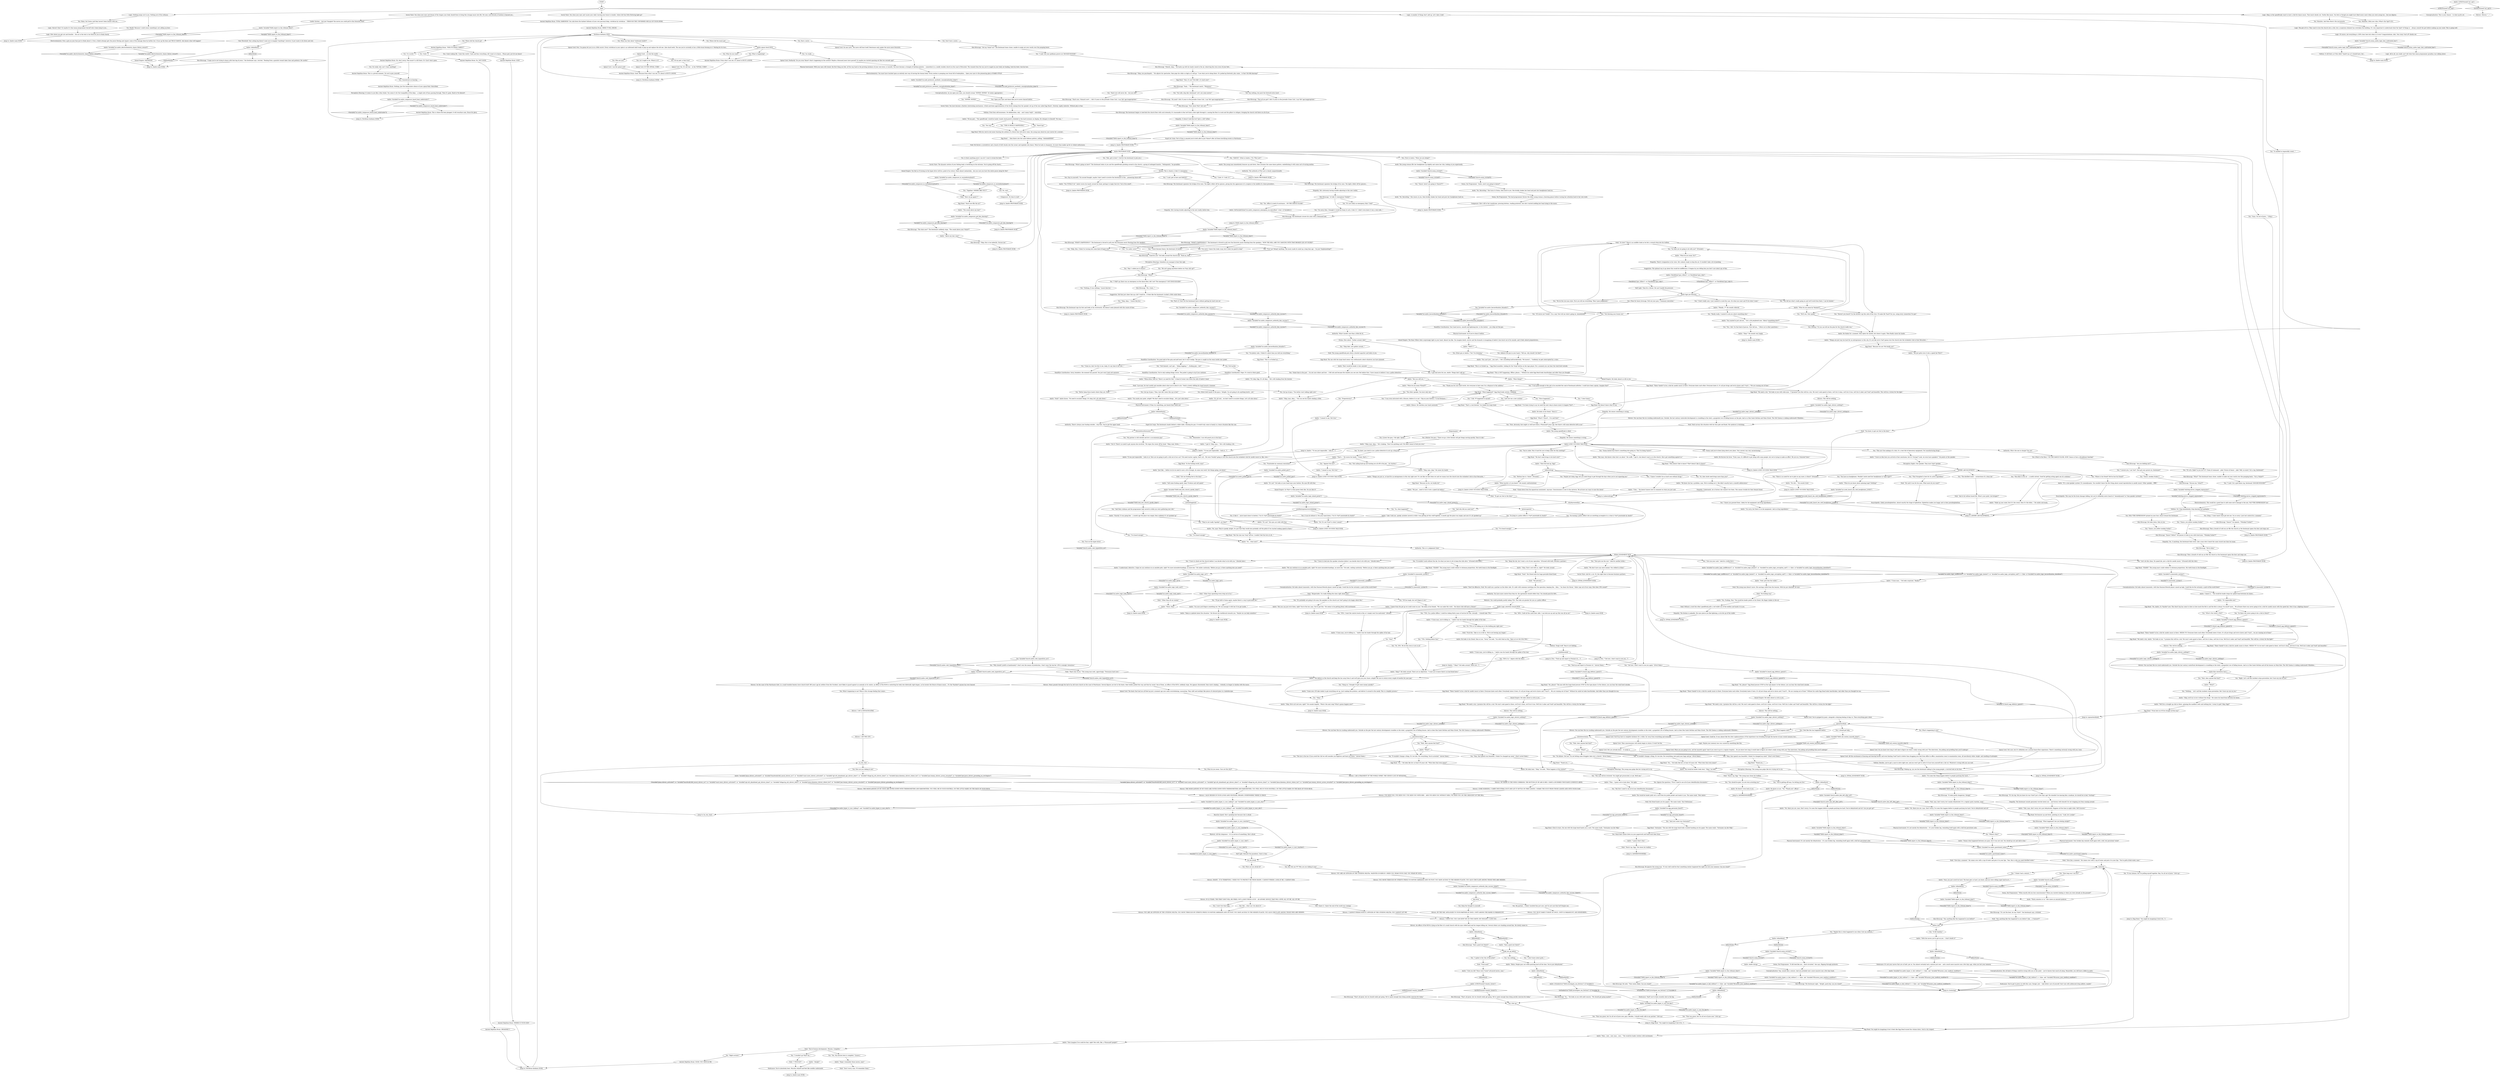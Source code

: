 # ICE / ANDRE WHITE CHECKS
# this is where andre's two white checks are -- "try to logic and figure out what they're hiding/planning" and "JUST DANCE"
# ==================================================
digraph G {
	  0 [label="START"];
	  1 [label="input"];
	  2 [label="Andre: Variable[\"church.soona_evicted\"]"];
	  3 [label="Variable[\"church.soona_evicted\"]", shape=diamond];
	  4 [label="!(Variable[\"church.soona_evicted\"])", shape=diamond];
	  5 [label="Volition: Tough stuff. They're not kidding."];
	  6 [label="You: \"Nothing...  Let's call this incident crime prevention. But I have my eye on you.\""];
	  7 [label="Logic: Nothing jumps out to you. Nothing out of the ordinary."];
	  8 [label="Kim Kitsuragi: \"It's not the beat, he was *shot*,\" the lieutenant says, irritated."];
	  9 [label="Ancient Reptilian Brain: HERE IT WILL BEGIN."];
	  10 [label="Jump to: [Andre main HUB]"];
	  11 [label="Kim Kitsuragi: Then a breath of cold sea air fills the church as the lieutenant opens the door and steps out."];
	  12 [label="Kim Kitsuragi: \"Yeah...\" The lieutenant snorts. \"Whatever.\""];
	  13 [label="You: As it ought to be. Where is it?"];
	  14 [label="Spinal Cord: IN THE SPINAL CORD!"];
	  15 [label="Empathy: He's obviously having trouble adjusting to this new reality."];
	  16 [label="You: \"Okay, okay...\" (Leave him be.)"];
	  17 [label="Jump to: [Andre main HUB]"];
	  18 [label="You: \"I've heard enough.\""];
	  19 [label="You: \"I know I wouldn't be as hard core without drugs.\""];
	  20 [label="Andre: \"We know she has a problem, man. We're working on it. She didn't exactly have a smooth adolescence.\""];
	  21 [label="Andre: \"It's not!\" He looks at your hand near your holster. His eyes fill with fear."];
	  22 [label="Andre: Variable[\"ice.andre_logic_inland_power\"]"];
	  23 [label="Variable[\"ice.andre_logic_inland_power\"]", shape=diamond];
	  24 [label="!(Variable[\"ice.andre_logic_inland_power\"])", shape=diamond];
	  25 [label="Andre: Variable[\"ice.andre_pulled_gun\"]"];
	  26 [label="Variable[\"ice.andre_pulled_gun\"]", shape=diamond];
	  27 [label="!(Variable[\"ice.andre_pulled_gun\"])", shape=diamond];
	  28 [label="Andre: \"WAIT!!!\""];
	  29 [label="You: \"We do this law-man style. First you tell me everything. Then I pass judgement.\""];
	  30 [label="Andre: \"We just gotta turn it into a speed lab *first*.\""];
	  31 [label="You: \"Give me your cash.\" (Ask for a bribe first.)"];
	  32 [label="You: (Ignore the question.) \"First I need to see all of your identification documents.\""];
	  33 [label="You: \"God dammit, can't get...\" (Keep tugging.) \"...fucking gun... out!\""];
	  34 [label="Andre: \"Whoa-whoa, hold on! There's no need for this!\" A bead of sweat runs down the side of Andre's head."];
	  35 [label="Andre: \"I knew it...\" The would-be leader drops his spiked head between his knees..."];
	  36 [label="Savoir Faire: The dynamic motion of your flailing body is bordering on the extreme. You're going off the charts..."];
	  37 [label="You: \"Deal.\""];
	  38 [label="You: \"60%. I hold all the cards here, kids. I can lock you up and say this was all an act.\""];
	  39 [label="Andre: \"I get it! Okay, man...\" He's still shaking a bit..."];
	  40 [label="Andre: \"You made your point, alright? We don't need to escalate things... let's just calm down.\""];
	  41 [label="You: (Holster the gun.) \"There we go. A few threats will get things moving quickly. Time to talk.\""];
	  42 [label="Andre: Variable[\"TASK.look_into_church_spooks_done\"]"];
	  43 [label="Variable[\"TASK.look_into_church_spooks_done\"]", shape=diamond];
	  44 [label="!(Variable[\"TASK.look_into_church_spooks_done\"])", shape=diamond];
	  45 [label="Andre: \"Exactly! It was going fine -- a month ago the place was empty, then suddenly it's all spooked up.\""];
	  46 [label="Andre: Variable[\"tc.heard_egg_defence_speech\"]"];
	  47 [label="Variable[\"tc.heard_egg_defence_speech\"]", shape=diamond];
	  48 [label="!(Variable[\"tc.heard_egg_defence_speech\"])", shape=diamond];
	  49 [label="Noid: \"Pack it up, Egg.\" He closes his toolbox."];
	  50 [label="You: \"Wait, does anyone feel that?\""];
	  51 [label="You: \"It's probably not going to be easy, the spookers in the church are *not* going to be happy about this.\""];
	  52 [label="Andre: \"I've seen this thing happen before to people partying this hard...\""];
	  53 [label="Andre: Variable[\"ice.andre_questioned_water\"]"];
	  54 [label="Variable[\"ice.andre_questioned_water\"]", shape=diamond];
	  55 [label="!(Variable[\"ice.andre_questioned_water\"])", shape=diamond];
	  56 [label="You: How are you talking to me?"];
	  57 [label="Shivers: THE MODULATIONS OF MY VOICE ARE NOTED DOWN WITH THERMOMETERS AND BAROMETERS. YOU FEEL ME IN YOUR NOSTRILS, ON THE LITTLE HAIRS ON THE BACK OF YOUR NECK."];
	  58 [label="You: My partner... I think I insulted him just now, and I'm not sure that he'll forgive me."];
	  59 [label="Endurance: It's not your moves that are at fault, per se. You almost certainly had a seizure just now -- and a much more massive one a few days ago, when you lost your memory."];
	  60 [label="Andre: IsTHCPresent(\"remote_viewer\")"];
	  61 [label="IsTHCPresent(\"remote_viewer\")", shape=diamond];
	  62 [label="!(IsTHCPresent(\"remote_viewer\"))", shape=diamond];
	  63 [label="Shivers: I CANNOT PERISH WITH IT, OFFICER OF THE CITIZENS MILITIA. YOU CANNOT LET ME."];
	  64 [label="Andre: Variable[\"church.soona_evicted\"]"];
	  65 [label="Variable[\"church.soona_evicted\"]", shape=diamond];
	  66 [label="!(Variable[\"church.soona_evicted\"])", shape=diamond];
	  67 [label="Andre: Variable[\"TASK.report_to_the_tribunal_done\"]"];
	  68 [label="Variable[\"TASK.report_to_the_tribunal_done\"]", shape=diamond];
	  69 [label="!(Variable[\"TASK.report_to_the_tribunal_done\"])", shape=diamond];
	  70 [label="Physical Instrument: It's not merely the dehydration -- it's your broken leg, reminding itself again with a dull but persistent ache."];
	  71 [label="Ancient Reptilian Brain: TOTAL DARKNESS! You sink down the darkest fathoms of your own personal deep, vertebrae by vertebrae -- THROUGH THE UNFORMED SKULLS OF YOUR SPINE."];
	  72 [label="You: \"Yes. My mission here is complete.\" [Leave.]"];
	  73 [label="You: Where did the church go?"];
	  74 [label="Kim Kitsuragi: \"Now check *this* shit out!\""];
	  75 [label="Noid: \"End of human development. Mission. Complete.\""];
	  76 [label="Conceptualization: As you open your eyes, you should scream \"HYPER! HYPER!\" (It seems appropriate.)"];
	  77 [label="You: \"Guys, I'm out of juice...\" (Stop.)"];
	  78 [label="Andre PROTORAVE HUB"];
	  79 [label="Andre: \"You TOTALLY do!\" Andre waves his hands around his head, perhaps to imply that he's *out of his mind*..."];
	  80 [label="Authority: The authority of The Law is clearly unquestionable."];
	  81 [label="Shivers: This will be nothing."];
	  82 [label="Egg Head: \"We don't need drugs to be hard core!\""];
	  83 [label="Jump to: [soberordrugs]"];
	  84 [label="Jump to: [Andre LOGIC SUCCESS TALK HUB]"];
	  85 [label="Andre: \"What do you know about spinning tape? Nothing!\""];
	  86 [label="Andre: \"No shit...\" He sounds tired."];
	  87 [label="Andre: \"Okay!\" He sounds very happy."];
	  88 [label="Andre: \"That's...\" He waves his hands. \"C'mon, that's...\""];
	  89 [label="Jump to: [Andre LOGIC SUCCESS TALK HUB]"];
	  90 [label="You: (I can do without it. Put your hand down.) \"So it's *not* punishable by death?\""];
	  91 [label="suretherespoweroverwhelming"];
	  92 [label="Andre: \"It was just impossible -- look at us! How are we going to pull a club out of our ass?! We need starter capital, that's all... We were *totally* going to turn the church into the wickedest club for anodic music in, like, ever...\""];
	  93 [label="Andre: \"Okay, man, okay.\" He raises his hands."];
	  94 [label="Egg Head: \"In the fucking world, man!\""];
	  95 [label="Andre: The would-be leader looks beat. \"Okay,\" he nods."];
	  96 [label="Egg Head: \"YEAHH!\" The young man's smile widens to inhuman proportions. His teeth beam in the floodlight."];
	  97 [label="Soona, the Programmer: \"Acele, aren't you going to dance?\""];
	  98 [label="Andre: \"Don't be offensive, Noid. We could use a partner on the other side. It's safer with someone watching over the operation, keeping the... khm...\" he clears his throat, \"other cops out of our soup. How does 35% sound?\""];
	  99 [label="You: \"55%. I want the control stock in this or I simply won't be motivated.\" (Shrug.)"];
	  100 [label="You: \"My partner is still outside and he's a no-nonsense guy.\""];
	  101 [label="Physical Instrument: If they try something, just knock their teeth out!"];
	  102 [label="Egg Head: \"No, please!\" Egg Head presses STOP on the tape player. In the silence, you can hear the wind howl outside."];
	  103 [label="Spinal Cord: But you already know -- it rarely is."];
	  104 [label="Kim Kitsuragi: \"What happened? Are you feeling alright?\""];
	  105 [label="Spinal Cord: What are you going to do, call the lazareth again? And if you were to go to a regular hospital... Do you know how long it would take to figure out what's really wrong with you? The interviews, the poking and prodding that you'll undergo?"];
	  106 [label="Acele: \"Thirty minutes or so.\" She raises an amused eyebrow."];
	  107 [label="Andre: Variable[\"ice.andre_hyper_rc_succ_rhet\"]"];
	  108 [label="Variable[\"ice.andre_hyper_rc_succ_rhet\"]", shape=diamond];
	  109 [label="!(Variable[\"ice.andre_hyper_rc_succ_rhet\"])", shape=diamond];
	  110 [label="Shivers: An officer of the RCM is lying on the floor of a small church with his eyes rolled back and his tongue lolling out. Several others are standing around him. He slowly comes to."];
	  111 [label="You: I knew it. I knew the end of the world was coming!"];
	  112 [label="Shivers: BY THE WAY, APOLOGIZE TO YOUR PARTNER AT ONCE. UNITY AMONG THE RANKS IS PARAMOUNT."];
	  113 [label="You: Hmm, but Soona said they haven't been honest with me..."];
	  114 [label="Esprit de Corps: Part of him is amazed you're both able to just *dance* after all these horrifying events in Martinaise."];
	  115 [label="Physical Instrument: It's not merely the dehydration -- it's your broken leg, reminding itself again with a dull but persistent ache."];
	  116 [label="Savoir Faire: You close your eyes and dream of the shapes your body should form to bring this strange music into life. For now, such ferocity of motion is beyond you..."];
	  117 [label="You: \"Right ecstatic!\""];
	  118 [label="Kim Kitsuragi: The lieutenant begins to heel-kick the church floor with such intensity, it's reasonable to fear he'll kick a hole right through it, causing the floor to crack and the pillars to collapse, bringing the church roof down on all of you."];
	  119 [label="Ancient Reptilian Brain: This is a pivotal moment. Try not to piss yourself."];
	  120 [label="Spinal Cord: ...to rule the world."];
	  121 [label="You: What is happening?"];
	  122 [label="You: \"I'm under cover!\""];
	  123 [label="Andre: \"Now imagine if we could do that, right? But with, like, a *thousand* people?\""];
	  124 [label="Kim Kitsuragi: The lieutenant squeezes the bridge of his nose. The lights reflect off his glasses..."];
	  125 [label="Jump to: [Andre PROTORAVE HUB]"];
	  126 [label="You: \"Life tore me a new asshole.\""];
	  127 [label="You: \"Thank you for your kind words, but everyone in here sees I'm a disgrace to the uniform.\""];
	  128 [label="Andre: The young speedfreak is silent."];
	  129 [label="Encyclopedia: This may be the brain damage talking, but you've definitely never heard of  *monodynamic* or *one-speaker systems*."];
	  130 [label="Andre: \"I'm sorry, but there is no lab equipment. And no drug ingredients.\""];
	  131 [label="Noid: \"To get our foot in the door.\""];
	  132 [label="Noid: \"Or else?\" There is an audible clank as he lets a wrench drop into his toolbox."];
	  133 [label="Noid: His friend hands you his papers. The name reads: 'Karl Holtzmann.'"];
	  134 [label="Egg Head: Close to tears, the one with the large head hands you a card. The name reads: \"Germaine van der Wijk.\""];
	  135 [label="Andre: Variable[\"ice.egg_germaine_heard\"]"];
	  136 [label="Variable[\"ice.egg_germaine_heard\"]", shape=diamond];
	  137 [label="!(Variable[\"ice.egg_germaine_heard\"])", shape=diamond];
	  138 [label="Andre: \"C'mon man, you're killing us...\" Andre runs his hands through the spikes of his hair."];
	  139 [label="Noid: Noid surveys the situation with his face pale and blank. His eyebrow is twitching."];
	  140 [label="Andre: Variable[\"tc.heard_egg_defence_speech\"]"];
	  141 [label="Variable[\"tc.heard_egg_defence_speech\"]", shape=diamond];
	  142 [label="!(Variable[\"tc.heard_egg_defence_speech\"])", shape=diamond];
	  143 [label="showdownchoice"];
	  144 [label="Egg Head: \"We need a win. I promise this will be a win! We won't cook speed in there, we'll do it clean, we'll do it true. We'll do it sober and *real* and beautiful. This will be a victory for the light.\""];
	  145 [label="Andre: He doesn't even look at you."];
	  146 [label="Jump to: [Andre main HUB]"];
	  147 [label="You: \"Wait, does anyone feel that?\""];
	  148 [label="Andre: Variable[\"tc.heard_egg_defence_speech\"]"];
	  149 [label="Variable[\"tc.heard_egg_defence_speech\"]", shape=diamond];
	  150 [label="!(Variable[\"tc.heard_egg_defence_speech\"])", shape=diamond];
	  151 [label="Spinal Cord: Then consciousness will slowly begin to return. It won't be fun."];
	  152 [label="You: \"Where's Kim?\""];
	  153 [label="Shivers: I AM THE CITY."];
	  154 [label="Jump to: [la_city_chat]"];
	  155 [label="before_hub"];
	  156 [label="Andre: IsKimHere()"];
	  157 [label="IsKimHere()", shape=diamond];
	  158 [label="!(IsKimHere())", shape=diamond];
	  159 [label="Andre: Variable[\"ice.andre_hyper_rc_succ_fix_kim\"]"];
	  160 [label="Variable[\"ice.andre_hyper_rc_succ_fix_kim\"]", shape=diamond];
	  161 [label="!(Variable[\"ice.andre_hyper_rc_succ_fix_kim\"])", shape=diamond];
	  162 [label="Jump to: [Andre main HUB]"];
	  163 [label="Andre: IsTHCPresent(\"art_cop\")"];
	  164 [label="IsTHCPresent(\"art_cop\")", shape=diamond];
	  165 [label="!(IsTHCPresent(\"art_cop\"))", shape=diamond];
	  166 [label="Andre: IsTaskActive(\"TASK.investigate_sea_fortress\")--[[ Variable[ ]]"];
	  167 [label="IsTaskActive(\"TASK.investigate_sea_fortress\")--[[ Variable[ ]]", shape=diamond];
	  168 [label="!(IsTaskActive(\"TASK.investigate_sea_fortress\")--[[ Variable[ ]])", shape=diamond];
	  169 [label="You: What was that about *unformed skulls*?"];
	  170 [label="You: \"I wouldn't go *that* far...\""];
	  171 [label="You: Don't bust a move."];
	  172 [label="You: Open your eyes and dance like you've never danced before."];
	  173 [label="Ancient Reptilian Brain: \"WHO FUCKING CARES?!\""];
	  174 [label="Andre: Variable[\"ice.andre_composure_authority_kim_success\"]"];
	  175 [label="Variable[\"ice.andre_composure_authority_kim_success\"]", shape=diamond];
	  176 [label="!(Variable[\"ice.andre_composure_authority_kim_success\"])", shape=diamond];
	  177 [label="Jump to: [Andre PROTORAVE HUB]"];
	  178 [label="You: I hate waking life. I hate this world. I hate and fear everything. All I want is to dance... Please god, just let me dance!"];
	  179 [label="Jump to: [TASK.report_to_the_tribunal_done]"];
	  180 [label="You: What do you want?"];
	  181 [label="Andre: \"Man... now... now, man... now...\" The would-be leader stutters with excitement."];
	  182 [label="Kim Kitsuragi: \"Dance?\" he repeats. \"*Monkey* fucker?\""];
	  183 [label="You: Is there anything more I can do? I want to break the limit."];
	  184 [label="You: \"Together! WHERE ARE YOU?!\""];
	  185 [label="Jump to: [Andre PROTORAVE HUB]"];
	  186 [label="Kim Kitsuragi: \"Are you kidding me?!\""];
	  187 [label="Andre: Their would-be leader is less amused."];
	  188 [label="You: \"You're sober. Was it hard for you to keep sober for this meeting?\""];
	  189 [label="Perception (Sight): One speaker. They have *one* speaker."];
	  190 [label="You: (I like it -- move hand closer to holster.) \"So it's *not* punishable by death?\""];
	  191 [label="You: \"The other speaker. You have only one.\""];
	  192 [label="Noid: \"Get our fucking foot in the door.\""];
	  193 [label="Andre: \"*Really...?*\" He sounds relieved."];
	  194 [label="Andre: \"You wanted to just ask me...\" he's a bit perplexed now. \"About *something else*?\""];
	  195 [label="Andre: \"Hey man, who knows what she's on about.\" He scoffs. \"I get it, she doesn't want us in the church. She's got something against us.\""];
	  196 [label="Jump to: [Andre LOGIC SUCCESS TALK HUB]"];
	  197 [label="Andre: Variable[\"ice.andre_logic_indifference\"]  or  Variable[\"ice.andre_logic_lenient\"]  or  Variable[\"ice.andre_logic_corruption_said\"] == false  or Variable[\"ice.andre_logic_hecoordination_shotsfired\"]"];
	  198 [label="Variable[\"ice.andre_logic_indifference\"]  or  Variable[\"ice.andre_logic_lenient\"]  or  Variable[\"ice.andre_logic_corruption_said\"] == false  or Variable[\"ice.andre_logic_hecoordination_shotsfired\"]", shape=diamond];
	  199 [label="!(Variable[\"ice.andre_logic_indifference\"]  or  Variable[\"ice.andre_logic_lenient\"]  or  Variable[\"ice.andre_logic_corruption_said\"] == false  or Variable[\"ice.andre_logic_hecoordination_shotsfired\"])", shape=diamond];
	  200 [label="Andre: Variable[\"tc.innocentic_system\"]"];
	  201 [label="Variable[\"tc.innocentic_system\"]", shape=diamond];
	  202 [label="!(Variable[\"tc.innocentic_system\"])", shape=diamond];
	  203 [label="You: \"It's 75% or I'm taking you to the holding pen right now.\""];
	  204 [label="You: \"Okay.\""];
	  205 [label="You: (Show both hands to the guys.) \"Alright, I'm not going to do anything harsh... yet.\""];
	  206 [label="Andre: \"It's all cool... we don't need to escalate things. Let's all calm down.\""];
	  207 [label="Andre: \"Got it! There's no need to get anyone else involved. \"He wipes the sweat off his head. \"Okay, man, listen...\""];
	  208 [label="showdownchoice"];
	  209 [label="Andre: He glares at you. \"Yes. *Thank you*, officer.\""];
	  210 [label="You: \"Right. Let's call this incident crime prevention, but I have my eye on you.\""];
	  211 [label="Spinal Cord: The beats that had you all fired up just a moment ago now seem overwhelming, nauseating. They shift and multiply like pieces of coloured glass in a kaleidoscope."];
	  212 [label="Jump to: [Egg Head: \"You might be imagining it but it fe...\"]"];
	  213 [label="You: \"I think I had a seizure...\""];
	  214 [label="Jump to: [watering]"];
	  215 [label="Kim Kitsuragi: \"That's all great, but we should really get going. We've spent enough time doing aerobic exercise for today.\""];
	  216 [label="You: \"Dance! Aren't you going to *dance*?!\""];
	  217 [label="Andre: Variable[\"TASK.report_to_the_tribunal_done\"]"];
	  218 [label="Variable[\"TASK.report_to_the_tribunal_done\"]", shape=diamond];
	  219 [label="!(Variable[\"TASK.report_to_the_tribunal_done\"])", shape=diamond];
	  220 [label="Andre: \"Nah, man, don't worry, he's just dehydrated. Happens all the time in night clubs. He'll recover.\""];
	  221 [label="Physical Instrument: Your broken hip reminds itself again with a dull, but persistent *ache*."];
	  222 [label="Noid: \"Don't worry, man. I'll remember them.\""];
	  223 [label="You: Oh my god, is that true?"];
	  224 [label="Physical Instrument: With your eyes still closed, the first thing you feel, all the way back in the pivoting darkness of your own torso, is warmth. You have become a triumph of rhythmo-plastics -- somewhere in a smelly wooden church on the coast of Revachol. The wounds from the war you've waged on your body are healing, twist by twist, turn by turn."];
	  225 [label="Logic: The gist of it is: They want to turn the church into a club, but a suspicious element has overtaken the building. It's very important to understand what the *gist* of things is -- always consult the gist before making up your mind. This is going well."];
	  226 [label="Andre: \"But you still are...\""];
	  227 [label="Andre: \"So... what now?\""];
	  228 [label="Andre: \"What exactly is it you know?\" He sounds confrontational."];
	  229 [label="You: \"That Nosaphed is here for its active ingredient.\""];
	  230 [label="Encyclopedia: Likely pseudoephedrine, almost exactly the shape of ephedrine. Ephedrine makes you happy and so does pseudoephedrine."];
	  231 [label="Inland Empire: The 9mm Villiers feels surprisingly light in your hand. Almost toy-like. You imagine death, sorrow and the dramatic re-imagining of Andre's face burst out of its muzzle, and it feels almost preposterous..."];
	  232 [label="Andre: Variable[\"ice.andre_logic_shivers_nothing\"]"];
	  233 [label="Variable[\"ice.andre_logic_shivers_nothing\"]", shape=diamond];
	  234 [label="!(Variable[\"ice.andre_logic_shivers_nothing\"])", shape=diamond];
	  235 [label="Empathy: There's resignation in his voice. He's almost ready to drop the act. It wouldn't take a lot of pushing."];
	  236 [label="You: \"Of course not *really*. I'm a cop! Now tell me what's going on, immediately!\""];
	  237 [label="Hand/Eye Coordination: Your hand moves, smooth and lightning-fast, to the holster -- you whip out the gun."];
	  238 [label="FINAL JUDGEMENT HUB"];
	  239 [label="Noid: \"No fucking way.\""];
	  240 [label="Egg Head: \"There *needs* to be a club for anodic music in there. Everyone hates each other. Everybody hates it here, it's all just drugs and we're slaves and I *can't*... We are running out of time!\" Without his smile he looks heartbroken. And older than you thought he was."];
	  241 [label="Andre: Variable[\"church.andre_redc_hyperdrive_on\"]"];
	  242 [label="Variable[\"church.andre_redc_hyperdrive_on\"]", shape=diamond];
	  243 [label="!(Variable[\"church.andre_redc_hyperdrive_on\"])", shape=diamond];
	  244 [label="Savoir Faire: Ask for a cut. It's the right time to become business partners."];
	  245 [label="Andre: CheckItem(\"gun_villiers\")  or CheckItem(\"gun_ruby\")"];
	  246 [label="CheckItem(\"gun_villiers\")  or CheckItem(\"gun_ruby\")", shape=diamond];
	  247 [label="!(CheckItem(\"gun_villiers\")  or CheckItem(\"gun_ruby\"))", shape=diamond];
	  248 [label="Egg Head: \"Thank you...\""];
	  249 [label="Perception (Hearing): The young man gulps like he's trying not to cry."];
	  250 [label="You: \"It wouldn't change a thing. It's too late. For everything. Just pack your bags and go.\" (Evict them.)"];
	  251 [label="You: \"You're getting off easy. I'm letting you live.\""];
	  252 [label="Egg Head: \"YEAHH!\" The young man's smile widens to inhuman proportions. His teeth beam in the floodlight."];
	  253 [label="Andre: Variable[\"TASK.call_station_lazareth_done\"]"];
	  254 [label="Variable[\"TASK.call_station_lazareth_done\"]", shape=diamond];
	  255 [label="!(Variable[\"TASK.call_station_lazareth_done\"])", shape=diamond];
	  256 [label="Soona, the Programmer: \"When exactly did you lose consciousness? When you started shaking or when you were already on the ground?\""];
	  257 [label="Kim Kitsuragi: He nods. \"That seems likely. Can you stand?\""];
	  258 [label="Shivers: MY HEART IS THE WIND CORRIDOR. THE BOTTOM OF MY AIR IS RED. I HAVE A HUNDRED THOUSAND LUMINOUS ARMS."];
	  259 [label="Shivers: DEATH -- IT IS TERRIFYING. I NEED YOU TO PROTECT ME FROM DEATH. I CANNOT PERISH. LOOK AT ME. I CANNOT END."];
	  260 [label="Jump to: [Egg Head: \"You might be imagining it but it fe...\"]"];
	  261 [label="You: Say nothing."];
	  262 [label="Jump to: [FINAL JUDGEMENT HUB]"];
	  263 [label="Conceptualization: This is your chance -- to show up for art."];
	  264 [label="Shivers: Shivers: \"...\""];
	  265 [label="Andre: IsKimHere()"];
	  266 [label="IsKimHere()", shape=diamond];
	  267 [label="!(IsKimHere())", shape=diamond];
	  268 [label="Andre: Variable[\"TASK.report_to_the_tribunal_done\"]"];
	  269 [label="Variable[\"TASK.report_to_the_tribunal_done\"]", shape=diamond];
	  270 [label="!(Variable[\"TASK.report_to_the_tribunal_done\"])", shape=diamond];
	  271 [label="Savoir Faire: You close your eyes and vacate your skull, leaving your brain to wonder: where did that little fluttering light go?"];
	  272 [label="Kim Kitsuragi: \"The what now?\" The lieutenant suddenly stops. \"The sound above your *what*?\""];
	  273 [label="Ancient Reptilian Brain: GOD?"];
	  274 [label="Ancient Reptilian Brain: WHERE IS YOUR GOD?"];
	  275 [label="Kim Kitsuragi: \"Good for you!\" He looks around the church hall. \"Rock on, then...\""];
	  276 [label="You: \"You talk a big talk, lieutenant! Let's see some moves!\""];
	  277 [label="You: \"Yes, officer in need of assistance... ON THE DANCE FLOOR!\""];
	  278 [label="Andre: \"Oh my god...\" The speedfreaks' would-be leader stands slack-jawed in disbelief at the hard-coreness on display. He whispers to himself: \"No way...\""];
	  279 [label="You: \"I *did* say there was an emergency on the dance floor, did I not? The emergency?! NOT ENOUGH KIM!\""];
	  280 [label="You: \"Yes way.\""];
	  281 [label="You: \"Kim, get in here!\" (Call for the lieutenant to join you.)"];
	  282 [label="Empathy: He's having trouble adjusting to the new reality before him."];
	  283 [label="Andre: Variable[\"ice.andre_composure_got_kim_dancing\"]"];
	  284 [label="Variable[\"ice.andre_composure_got_kim_dancing\"]", shape=diamond];
	  285 [label="!(Variable[\"ice.andre_composure_got_kim_dancing\"])", shape=diamond];
	  286 [label="Empathy: He senses something is wrong."];
	  287 [label="Egg Head: \"There *needs* to be a club for anodic music in there. Everyone hates each other. Everyone hates it, it's all just drugs and we're slaves and I *can't...* We are running out of time.\""];
	  288 [label="Inland Empire: He looks almost as old as you."];
	  289 [label="Egg Head: He doesn't know what to say."];
	  290 [label="Andre: Variable[\"ice.acele_heard_she_sold_headphones_LOGIC\"]"];
	  291 [label="Variable[\"ice.acele_heard_she_sold_headphones_LOGIC\"]", shape=diamond];
	  292 [label="!(Variable[\"ice.acele_heard_she_sold_headphones_LOGIC\"])", shape=diamond];
	  293 [label="Andre: \"Make up your mind, first it's the sweat, then it's the ether...\" He smiles nervously."];
	  294 [label="You: \"There is no need for me to pile on any more, is there?\" (Proceed.)"];
	  295 [label="sowhathappened"];
	  296 [label="You: \"Yes, I did. I'm that kind of person. Now tell me...\" (Move on to other questions.)"];
	  297 [label="You: \"Really-really. I wanted to ask you about something else.\""];
	  298 [label="Authority: What's harder core than a little bit of..."];
	  299 [label="Egg Head: \"Who doesn't like to dance? *She* doesn't like to dance!\""];
	  300 [label="Authority: There's always your backup outside... stay firm. You've got the upper hand."];
	  301 [label="You: \"Soona said you've been lying about your plans. Your answer was very unconvincing.\""];
	  302 [label="Jump to: [FINAL JUDGEMENT HUB]"];
	  303 [label="Andre: Variable[\"ice.andre_logic_shivers_nothing\"]"];
	  304 [label="Variable[\"ice.andre_logic_shivers_nothing\"]", shape=diamond];
	  305 [label="!(Variable[\"ice.andre_logic_shivers_nothing\"])", shape=diamond];
	  306 [label="Jump to: [FINAL JUDGEMENT HUB]"];
	  307 [label="yeahthisisahub"];
	  308 [label="Egg Head: \"There *needs* to be a club for anodic music in there. NEEDS TO! So we won't cook speed in there, we'll do it clean, we'll do it true. We'll do it sober and *real* and beautiful.\""];
	  309 [label="Jump to: [Andre main HUB]"];
	  310 [label="You: I should get help."];
	  311 [label="Spinal Cord: All this excitement of dancing and dancing harder and even fainting *real* hard is better than dragging your feet from office to office, examination room to examination room, all mercilessly white, bright, and smelling of antiseptic."];
	  312 [label="You: What do you mean, *you are the city*?"];
	  313 [label="Andre: Variable[\"plaza.shivers_activated\"]  or  Variable[\"boardwalk.feld_mural_shivers_wc\"]  or  Variable[\"coast.snow_shivers_activated\"]  or  Variable[\"apt.orb_abandoned_apt_shivers_done\"]  or  Variable[\"village.hq_orb_shivers_done\"]  or  Variable[\"plaza.kineema_shivers_where_too\"]  or  Variable[\"jam.tommy_shivers_across_revachol\"]  or  Variable[\"pier.joyce_shivers_grounding_on_revchopice\"]"];
	  314 [label="Variable[\"plaza.shivers_activated\"]  or  Variable[\"boardwalk.feld_mural_shivers_wc\"]  or  Variable[\"coast.snow_shivers_activated\"]  or  Variable[\"apt.orb_abandoned_apt_shivers_done\"]  or  Variable[\"village.hq_orb_shivers_done\"]  or  Variable[\"plaza.kineema_shivers_where_too\"]  or  Variable[\"jam.tommy_shivers_across_revachol\"]  or  Variable[\"pier.joyce_shivers_grounding_on_revchopice\"]", shape=diamond];
	  315 [label="!(Variable[\"plaza.shivers_activated\"]  or  Variable[\"boardwalk.feld_mural_shivers_wc\"]  or  Variable[\"coast.snow_shivers_activated\"]  or  Variable[\"apt.orb_abandoned_apt_shivers_done\"]  or  Variable[\"village.hq_orb_shivers_done\"]  or  Variable[\"plaza.kineema_shivers_where_too\"]  or  Variable[\"jam.tommy_shivers_across_revachol\"]  or  Variable[\"pier.joyce_shivers_grounding_on_revchopice\"])", shape=diamond];
	  316 [label="Shivers: I ALSO RESIDE IN YOUR LUNGS AND VESTIGIAL ORGANS. EVERYWHERE THERE IS SPACE."];
	  317 [label="Shivers: YOU MOVE THROUGH MY STREETS FREELY IN MOTOR CARRIAGES AND ON FOOT. YOU HAVE ACCESS TO THE HIDDEN PLACES. YOU ALSO CIRCULATE AMONG THOSE WHO ARE HIDDEN."];
	  318 [label="Andre: Variable[\"ice.andre_composure_authority_kim_success_failed\"]"];
	  319 [label="Variable[\"ice.andre_composure_authority_kim_success_failed\"]", shape=diamond];
	  320 [label="!(Variable[\"ice.andre_composure_authority_kim_success_failed\"])", shape=diamond];
	  321 [label="Kim Kitsuragi: \"Had a good rest there?\""];
	  322 [label="wake_me_up_before"];
	  323 [label="You: \"That was great, but I'm all out of juice now, guys. Besides, I should really talk to my partner.\" (Get up.)"];
	  324 [label="Andre: Variable[\"TASK.report_to_the_tribunal_done\"]"];
	  325 [label="Variable[\"TASK.report_to_the_tribunal_done\"]", shape=diamond];
	  326 [label="!(Variable[\"TASK.report_to_the_tribunal_done\"])", shape=diamond];
	  327 [label="Andre: Variable[\"TASK.report_to_the_tribunal_done\"]"];
	  328 [label="Variable[\"TASK.report_to_the_tribunal_done\"]", shape=diamond];
	  329 [label="!(Variable[\"TASK.report_to_the_tribunal_done\"])", shape=diamond];
	  330 [label="Kim Kitsuragi: \"Sheesh, okay...\" He backs up with his hands raised in the air, observing the criss-cross of your feet..."];
	  331 [label="You: Say nothing, but push the footwork extra hard."];
	  332 [label="You: \"I have become Dance, the destroyer of worlds.\""];
	  333 [label="You: \"I'm sorry! I know this looks crazy, but it feels too good to stop!\""];
	  334 [label="Kim Kitsuragi: The lieutenant taps his foot and looks at his wristwatch. He doesn't seem pleased with this waste of time."];
	  335 [label="Jump to: [Andre PROTORAVE HUB]"];
	  336 [label="You: \"Okay kids, now gather around...\""];
	  337 [label="Egg Head: \"But the sine was *way* off too. I couldn't feel the love at all...\""];
	  338 [label="Egg Head: \"I've been trying to say we need the next step in dance music to happen *fast*...\""];
	  339 [label="Noid: \"Climb down from the equestrian monument, cop-man. Consciousness is new to the universe. We all have our ways to ease the shock.\""];
	  340 [label="Noid: \"He said it was for his nose. What more do you want?\""];
	  341 [label="You: \"In short: you tried to use a police detective to set up a drug lab.\""];
	  342 [label="Andre: \"It's not!\" His eyes are wide with fear."];
	  343 [label="You: \"Haven't you heard? I'm the dirtiest cop this side of the river. I'll make life *hard* for you, using every connection I've got.\""];
	  344 [label="You: \"I don't really care, I just wanted to crack the case. Do what you want and I'll do what I want.\""];
	  345 [label="Noid: Without a word the other speedfreak pulls a red wallet out of the toolbox and hands it to you."];
	  346 [label="Noid: \"Ten percent.\""];
	  347 [label="You: \"Hang on, I thought I'd get some money quickly?\""];
	  348 [label="You: \"Better keep those hands where they are, Noid.\""];
	  349 [label="You: (Let go of gun.) \"Man, how did I mess this up so bad.\""];
	  350 [label="You: \"I have to look into the spooker situation before I can decide what to do with you.\" (Decide later.)"];
	  351 [label="You: \"It wouldn't change a thing. It's too late. For everything. You're arrested.\" (Arrest them.)"];
	  352 [label="You: \"No debate. Get lost, I'm not letting some druggies take over a church.\" (Evict them.)"];
	  353 [label="Andre: \"Hush, Noid.\""];
	  354 [label="Andre: \"We'll do a straight up club in there, spinning the maddest reels and nothing but, I swear to god! Okay, Egg?\""];
	  355 [label="Conceptualization: He looks almost innocentic, with that Harmon-Wowshi player raised up high. Could this be the certainty a spirit-of-the-world feels?"];
	  356 [label="Andre: \"With the moves you've got on you -- I don't doubt it!\""];
	  357 [label="Shivers: COME MORNING, I CARRY INDUSTRIAL DUST AND LET IT SETTLE ON TREE LEAVES. I SHAKE THE DUST FROM THOSE LEAVES AND ONTO YOUR COAT."];
	  358 [label="Reaction Speed: She's speaking fast because she is afraid."];
	  359 [label="Conceptualization: Yup, sounds like a seizure. And you probably had a more massive one a few days back."];
	  360 [label="Andre: Variable[\"ice.andre_hyper_rc_fail_volition\"] == false  and  Variable[\"XP.assess_your_medical_condition\"]"];
	  361 [label="Variable[\"ice.andre_hyper_rc_fail_volition\"] == false  and  Variable[\"XP.assess_your_medical_condition\"]", shape=diamond];
	  362 [label="!(Variable[\"ice.andre_hyper_rc_fail_volition\"] == false  and  Variable[\"XP.assess_your_medical_condition\"])", shape=diamond];
	  363 [label="Noid: \"Has anything like this happened to you before? Like... a *seizure*?\""];
	  364 [label="Ancient Reptilian Brain: ORGASMIC!!!"];
	  365 [label="Kim Kitsuragi: \"Oh, c'mon...\""];
	  366 [label="Spinal Cord: Yes. It's all true -- in the *SPINAL CORD*."];
	  367 [label="You: \"We ain't going anywhere before we *tear shit up*!\""];
	  368 [label="You: \"*I'm* not *doing* anything. The music made its mind up a long time ago -- I'm just *implementing*!\""];
	  369 [label="Andre: The young man immediately bounces up and down, then assumes the same dance pattern, embellishing it with some sort of waving motion."];
	  370 [label="Empathy: He senses something is wrong."];
	  371 [label="Andre: \"Like I told you, spooky assholes moved in while I was getting all this stuff together. A month ago the place was empty and now it's all spooked up.\""];
	  372 [label="Andre: \"Things are just way too hard for an entrepreneur in this city. It's not like we're *not* gonna turn the church into the wickedest club in East Revachol...\""];
	  373 [label="Egg Head: \"No, please!\" The one with the large head presses STOP on the tape player. In the silence, you can hear the wind howl outside."];
	  374 [label="Jump to: [Andre PROTORAVE HUB]"];
	  375 [label="Hand/Eye Coordination: Sorry, boiadeiro, the moment has passed. You just won't look cool anymore."];
	  376 [label="Andre: Variable[\"church.soona_andre_logic_hint_confronted_him\"]"];
	  377 [label="Variable[\"church.soona_andre_logic_hint_confronted_him\"]", shape=diamond];
	  378 [label="!(Variable[\"church.soona_andre_logic_hint_confronted_him\"])", shape=diamond];
	  379 [label="Half Light: Time for a threat. He can't handle the pressure."];
	  380 [label="Perception (Hearing): The young man gulps like he's trying not to cry."];
	  381 [label="You: \"But first I need to see all of your identification documents.\""];
	  382 [label="Egg Head: \"Thank you...\""];
	  383 [label="Jump to: [You: \"\"Get lost, I don't want to see you...\"]"];
	  384 [label="You: \"It wouldn't work without the lab. Do what you have to do to keep the club alive.\" (Proceed with both.)"];
	  385 [label="Andre: Variable[\"ice.andre_hyper_rc_fail_volition\"] == false  and  Variable[\"XP.assess_your_medical_condition\"]"];
	  386 [label="Variable[\"ice.andre_hyper_rc_fail_volition\"] == false  and  Variable[\"XP.assess_your_medical_condition\"]", shape=diamond];
	  387 [label="!(Variable[\"ice.andre_hyper_rc_fail_volition\"] == false  and  Variable[\"XP.assess_your_medical_condition\"])", shape=diamond];
	  388 [label="Jump to: [Andre: \"\"It was just impossible -- look at...\"]"];
	  389 [label="Noid: \"I *WOULD*.\""];
	  390 [label="Perception (Hearing): Somehow you manage to hear him sigh."];
	  391 [label="Andre: SetVariableValue(\"ice.andre_composure_emergency_on_dancefloor\", true) --[[ Variable[ ]]"];
	  392 [label="Andre: Variable[\"ice.noid_protorave_aesthetic_conceptualization_done\"]"];
	  393 [label="Variable[\"ice.noid_protorave_aesthetic_conceptualization_done\"]", shape=diamond];
	  394 [label="!(Variable[\"ice.noid_protorave_aesthetic_conceptualization_done\"])", shape=diamond];
	  395 [label="Kim Kitsuragi: \"WHAT'S HAPPENING?!\" The lieutenant is forced to yell over the futuristic music blasting from the speakers."];
	  396 [label="Kim Kitsuragi: The lieutenant squeezes the bridge of his nose. The lights reflect off his glasses, giving him the appearance of a surgeon in the middle of a tense procedure..."];
	  397 [label="Drama: This is clearly a Code 31 emergency."];
	  398 [label="Suggestion: Did that just cheer him up a bit? Could be... It feels like the lieutenant cracked a little smile there."];
	  399 [label="Andre: \"The sound above my hair!\""];
	  400 [label="Andre: \"No, man! They're spooky alright. It's just that they would also probably call the police if we started cooking speed in there.\""];
	  401 [label="You: \"I know you pawned them. Likely for lab equipment and drug ingredients.\""];
	  402 [label="You: \"So lying to a police officer is *not* punishable by death?\""];
	  403 [label="You: \"You tell me what's really going on and we'll work from there. I can be lenient.\""];
	  404 [label="Noid: \"Pack it up, Egg.\" The young man closes his toolbox."];
	  405 [label="Andre: He looks beat. \"Okay,\" he nods. \"What happens at the station?\""];
	  406 [label="Andre: \"It's impossible now.\""];
	  407 [label="You: \"And your name was Germaine?\""];
	  408 [label="You: Mark their names down on your paperwork and hand each their form."];
	  409 [label="Shivers: This will be nothing."];
	  410 [label="Ancient Reptilian Brain: This is where the beat plunged. It will resurface soon. Brace for glory."];
	  411 [label="Inland Empire: He looks almost as old as you."];
	  412 [label="Jump to: [You: \"\"Pack up and report to Precinct 41....\"]"];
	  413 [label="You: \"It'll be tough, but we'll figure it out.\""];
	  414 [label="You: I feel like this has happened before."];
	  415 [label="Spinal Cord: You'll lay here in complete darkness for a while, far away from everything and everyone."];
	  416 [label="You: \"I spoke to the City of Revachol!\""];
	  417 [label="Andre: Variable[\"church.soona_evicted\"]"];
	  418 [label="Variable[\"church.soona_evicted\"]", shape=diamond];
	  419 [label="!(Variable[\"church.soona_evicted\"])", shape=diamond];
	  420 [label="You: Mmmhm. And then there's the narcomania."];
	  421 [label="Jump to: [Andre main HUB]"];
	  422 [label="You: I'm scared."];
	  423 [label="You: No really, why can't I hear anything?"];
	  424 [label="You: That's it! Don't let the lieutenant leave without getting his hard core on!"];
	  425 [label="You: Variable[\"ice.andre_composure_authority_kim_success\"]"];
	  426 [label="Variable[\"ice.andre_composure_authority_kim_success\"]", shape=diamond];
	  427 [label="!(Variable[\"ice.andre_composure_authority_kim_success\"])", shape=diamond];
	  428 [label="You: Concentrate on hearing."];
	  429 [label="Savoir Faire: You have become a flawless interlocking mechanism. A flesh-and-bone approximation of the throb coming from the speaker set-up of the one called Egg Head's. Entirely, rigidly imbecilic. Without pity or fear."];
	  430 [label="You: \"DANCE!\" (Point at Andre.) \"It's *The Law*.\""];
	  431 [label="Inland Empire: You feel as if turning on the hyper-drive will be a point of no return. Feels almost melancholy... Are you sure you have the entire posse along for this?"];
	  432 [label="Jump to: [Andre PROTORAVE HUB]"];
	  433 [label="Electrochemistry: This would be a good time to add some nerve damage to the mix. Pull *THE EXPRESSION* too!"];
	  434 [label="You: (Say to yourself.) \"On second thought, maybe I don't need to involve the lieutenant in this... pioneering dance-off.\""];
	  435 [label="Egg Head: \"Hard core fills the air!\""];
	  436 [label="Logic: Of course, not everything is 100% clear here but when is it ever? Congratulations, kids. Your story *sort of* checks out."];
	  437 [label="Jump to: [Andre LOGIC SUCCESS TALK HUB]"];
	  438 [label="You: \"So, does Acele need drugs more than you?\""];
	  439 [label="soberordrugs"];
	  440 [label="Jump to: [Andre LOGIC SUCCESS TALK HUB]"];
	  441 [label="Suggestion: The optimal way to go about this would be indifference. It begins by you telling him you don't care about any of this."];
	  442 [label="Jump to: [Vertibrae darkness HUB]"];
	  443 [label="Hand/Eye Coordination: You grab hold of the grip and pull hard, but it won't budge. The gun is caught on the seam inside your jacket."];
	  444 [label="You: \"So there was never going to be a club in there?\""];
	  445 [label="Egg Head: \"No, Andre, it's *harder* now. This Hard Cop has come to show us how much the fish is and the fish is always *so much* more... We all know there was never going to be a club for anodic music with the speed lab. Now it has a fighting chance!\""];
	  446 [label="Andre: The would-be leader pulls out a card from his jacket pocket and hands it you. The name reads: 'Pete Andre.'"];
	  447 [label="Andre: Variable[\"ice.andre_logic_shivers_nothing\"]"];
	  448 [label="Variable[\"ice.andre_logic_shivers_nothing\"]", shape=diamond];
	  449 [label="!(Variable[\"ice.andre_logic_shivers_nothing\"])", shape=diamond];
	  450 [label="Rhetoric: You could probably justify taking 70%. The risks are greater for you as a police officer."];
	  451 [label="Noid: \"That's fair of you.\" The young man nods, approvingly. \"Towarzysz hard core.\""];
	  452 [label="Andre: \"Noid!\" Andre hisses. \"No need to escalate things. It's okay, let's all calm down.\""];
	  453 [label="You: \"Man, that speech was beautiful. I think I've changed my mind.\" (Don't arrest them.)"];
	  454 [label="Shivers: This will be nothing."];
	  455 [label="Andre: \"I knew from the get go we could count on you.\" He looks at his friends. \"We can make this work -- the dance club will have a future!\""];
	  456 [label="Shivers: I AM LA REVACHOLIÈRE."];
	  457 [label="You: But who am *I*? Why are you talking to me?"];
	  458 [label="Rhetoric: All this eloquence -- it's in service of something. She's afraid."];
	  459 [label="Andre: IsKimHere()"];
	  460 [label="IsKimHere()", shape=diamond];
	  461 [label="!(IsKimHere())", shape=diamond];
	  462 [label="Shivers: I NEED YOU. YOU CAN KEEP ME ON THIS EARTH. BE VIGILANT. I LOVE YOU."];
	  463 [label="Shivers: I'VE SEEN YOU, I'VE SEEN YOU! I'VE SEEN YOU WITH HER -- AND I'VE SEEN YOU WITHOUT HER. I'VE SEEN YOU ON THE CRESCENT OF THE HILL."];
	  464 [label="You: I won't live that long."];
	  465 [label="Kim Kitsuragi: \"Oh yeah? I did 15 years in the Juvenile Crime Unit. I can *do* age-inappropriate.\""];
	  466 [label="Egg Head: \"Nah, it's not *Ubi folk*, it's hard core!\""];
	  467 [label="You: \"Help, Kim, I think I'm turning into some kind of hyper-star!\""];
	  468 [label="You: \"THIS IS REALLY HAPPENING.\""];
	  469 [label="Andre: Variable[\"ice.andre_composure_ie_warnednowayback\"]"];
	  470 [label="Variable[\"ice.andre_composure_ie_warnednowayback\"]", shape=diamond];
	  471 [label="!(Variable[\"ice.andre_composure_ie_warnednowayback\"])", shape=diamond];
	  472 [label="Kim Kitsuragi: \"Excuse me, *what*?\""];
	  473 [label="Noid: \"Here we go again!!!\""];
	  474 [label="You: (Point to the floor.) \"ON THE DANCE FLOOR, NOW! Dance or face a disciplinary hearing!\""];
	  475 [label="Logic: Okay, so the speedfreaks want to start a club for dance music. That much checks out. Youths like music. You feel as though you might have liked music more when you were young too... but you digress."];
	  476 [label="You: \"Some time in the past -- I'm not sure where and how -- I fell sick and became the shadow you see now. But before that, I have reason to believe I was a police detective.\""];
	  477 [label="Noid: \"You know, to get our foot in the door.\""];
	  478 [label="Volition: It still feels as if this didn't *quite* go as it should have, but..."];
	  479 [label="You: Pull harder."];
	  480 [label="You: \"Come on, don't do this to me, baby, it's my time to be cool...\""];
	  481 [label="Andre: \"Fine... I guess we're truly done.\" He sighs."];
	  482 [label="Egg Head: \"We need a win. I promise this will be a win! We won't cook speed in there, we'll do it clean, we'll do it true. We'll do it sober and *real* and beautiful. This will be a victory for the light.\""];
	  483 [label="Andre: \"Come now, it'll take weeks to get everything set up, start making the produce, and deliver it around to the needy. This is a lengthy process.\""];
	  484 [label="Hand/Eye Coordination: You're only making things worse. The jacket is going to rip if you continue."];
	  485 [label="Logic: All in all, you really can't tell what that mean programmer grandma was talking about."];
	  486 [label="Jump to: [ANDREENDSHERE]"];
	  487 [label="Shivers: You can hear the ice crack underneath you. Outside the last century waterfront development is crumbling in the wind, a grapeshot row of falling houses. And so is Rue Saint-Gérôme and all the houses on Main Row. The Old Cinema is sinking underneath Villalobos..."];
	  488 [label="Andre: \"Oh, there you are, man. Don't worry, I've seen this happen before to people partying too hard. You're dehydrated and all.\""];
	  489 [label="You: \"It was intense, but I'm pulling myself together. Boy, I'm all out of juice.\" (Get up.)"];
	  490 [label="Volition: Besides, you've got a case to solve right now, and you won't get to solve it if you turn yourself into a lab rat. Whatever's wrong with you can wait."];
	  491 [label="You: What are you afraid of?"];
	  492 [label="You: What's happening to me? What is this strange feeling that comes..."];
	  493 [label="Andre: \"Relax. People pass out while partying hard all the time. You're just dehydrated.\""];
	  494 [label="Endurance: *And* you've been recently shot in the leg."];
	  495 [label="Pain Threshold: Your aching leg doesn't want you to imagine *anything*, however. It just wants to lie down and rest."];
	  496 [label="You: \"Hard-Cop!\""];
	  497 [label="You: \"HYPER! HYPER!\""];
	  498 [label="Vertibrae darkness HUB"];
	  499 [label="Empathy: It doesn't look like he'd *give a shit* either."];
	  500 [label="Kim Kitsuragi: \"That all you got? I did 15 years in the Juvenile Crime Unit. I can *do* age-inappropriate.\""];
	  501 [label="You: \"Hard core will never die -- but you will!\""];
	  502 [label="Kim Kitsuragi: \"A Code 31 emergency? Really?\""];
	  503 [label="Kim Kitsuragi: \"What?\" The lieutenant leans closer, unable to make out your words over the pumping beats. \"Cut a *what*?\""];
	  504 [label="Kim Kitsuragi: \"We're done.\""];
	  505 [label="whydoyouneedme"];
	  506 [label="Andre: \"Sell some fucking speed, okay? Produce and sell speed.\""];
	  507 [label="Andre LOGIC SUCCESS TALK HUB"];
	  508 [label="powernopower"];
	  509 [label="You: \"Now give me the rest.\" (Ask for another bribe.)"];
	  510 [label="Noid: \"Law-man, be real careful and sensible about what you're about to do.\" Noid is slowly shifting his hand toward a hammer."];
	  511 [label="You: \"70%. Nothing below that.\""];
	  512 [label="Andre: \"You deliver us the church and keep the law away from it and we'll give you your share, alright? Be sure to return every couple of months for your pay.\""];
	  513 [label="Andre Logic_extortion reward HUB"];
	  514 [label="Andre: He looks to his friend, then at you. \"Sorry,\" he nods. \"I'm with Noid on this. Take us in or do it for 50%.\""];
	  515 [label="Esprit de Corps: The lieutenant stands behind a white table, cleaning his gun. It would truly come in handy in a tense situation like this one."];
	  516 [label="Andre: IsKimInParty()"];
	  517 [label="IsKimInParty()", shape=diamond];
	  518 [label="!(IsKimInParty())", shape=diamond];
	  519 [label="thisisafailurethisisawar"];
	  520 [label="Andre: He furrows his brow. \"Fuck, man, it's difficult to get along with some people, but we're trying to make an effort. We are on a *mission* here.\""];
	  521 [label="Andre: \"We can continue on an amiable path, right? No more misunderstandings, no more lies.\" He nods, smiling cautiously. \"Before you go, is there anything else you need?\""];
	  522 [label="Andre: \"I guess that's that.\""];
	  523 [label="Andre: \"What?\""];
	  524 [label="Andre: \"What?\""];
	  525 [label="Andre: Variable[\"tc.innocentic_system\"]"];
	  526 [label="Variable[\"tc.innocentic_system\"]", shape=diamond];
	  527 [label="!(Variable[\"tc.innocentic_system\"])", shape=diamond];
	  528 [label="Andre: \"I'm sure you'll figure something out. We can manage it with her if we get inside...\""];
	  529 [label="Andre: \"Keep us updated about the situation.\" He thrusts his toothbrush towards you. \"Maybe we can help somehow.\""];
	  530 [label="Composure: No time to wait!"];
	  531 [label="spinalchordhub"];
	  532 [label="Spinal Cord: Not sure, but it's definitely not a normal dance-floor experience. There's something seriously wrong with you, brah."];
	  533 [label="Noid: \"Give him a moment.\" He comes over with a cup of water and puts it to your lips. \"You've gotta drink water, man.\""];
	  534 [label="Andre: IsKimHere()"];
	  535 [label="IsKimHere()", shape=diamond];
	  536 [label="!(IsKimHere())", shape=diamond];
	  537 [label="Endurance: You've got to press on with this case, though. Just -- take better care of yourself. Don't mix with adolescent drug addicts, maybe?"];
	  538 [label="Shivers: YOU MUST MAKE IT RIGHT AT ONCE. UNITY IS PARAMOUNT. AND REMEMBER..."];
	  539 [label="You: Really? Because I could swear something's not adding up here."];
	  540 [label="Andre: Variable[\"TASK.report_to_the_tribunal_done\"]"];
	  541 [label="Variable[\"TASK.report_to_the_tribunal_done\"]", shape=diamond];
	  542 [label="!(Variable[\"TASK.report_to_the_tribunal_done\"])", shape=diamond];
	  543 [label="Andre: Variable[\"ice.andre_electrochemistry_dance_failure_reward\"]"];
	  544 [label="Variable[\"ice.andre_electrochemistry_dance_failure_reward\"]", shape=diamond];
	  545 [label="!(Variable[\"ice.andre_electrochemistry_dance_failure_reward\"])", shape=diamond];
	  546 [label="Kim Kitsuragi: The lieutenant crosses his arms with a bemused look."];
	  547 [label="You: I'm ready."];
	  548 [label="Kim Kitsuragi: \"Dance? Yellow?\" He pauses to look at you with tired eyes. \"*Monkey fucker*?\""];
	  549 [label="You: \"I said, get in here and DANCE!\""];
	  550 [label="Logic: A number of things don't add up. Let's take a look!"];
	  551 [label="You: \"I got bad news for you, Andre. Things don't add up.\""];
	  552 [label="Noid: The young speedfreak puts down a busted capacitor and looks at you."];
	  553 [label="You: \"Disco happened.\""];
	  554 [label="Andre: He looks at his friend: \"Shut it.\""];
	  555 [label="Egg Head: \"What? I *have*... I've said that!\""];
	  556 [label="You: \"Bottom line is: I know.\" (Proceed.)"];
	  557 [label="You: \"The ether in the air -- a useful solvent. Good for getting acting agent out of a solution.\""];
	  558 [label="Andre: \"I meant to say: Not true.\""];
	  559 [label="You: \"So turning a police officer into an unwitting accomplice in a crime is *not* punishable by death?\""];
	  560 [label="Andre: \"I meant to say: Not true.\""];
	  561 [label="Inland Empire: So *this* is what power feels like. Do you like it?"];
	  562 [label="You: (Lower the gun.) \"All right. Speak.\""];
	  563 [label="Andre: \"Okay, man, okay....\" You can see his hands shaking a little."];
	  564 [label="Egg Head: \"This is NOT happening. Officer, please...\" Without his smile Egg Head looks heartbroken and older than you thought."];
	  565 [label="Andre: \"Things are just so, so hard for an entrepreneur in this city right now! It's not like we lied when we said we wanna turn the church into the wickedest club in East Revachol...\""];
	  566 [label="Andre: \"What do you mean 'do'?\""];
	  567 [label="Andre logic pre decision"];
	  568 [label="Andre: \"Noid, give him the wallet.\""];
	  569 [label="You: \"Pack up and report to Precinct 41.\" (Arrest them.)"];
	  570 [label="Jump to: [Andre PROTORAVE HUB]"];
	  571 [label="You: \"50% it is.\" (Agree with the deal.)"];
	  572 [label="You: \"70%. I'm a police officer. I could be risking thirty years of service for this. Actually -- I should take 75%.\""];
	  573 [label="Andre: \"It's okay, Egg. It's all okay...\" He's still shaking from the tension."];
	  574 [label="You: \"I've heard enough.\""];
	  575 [label="Andre: Variable[\"ice.andre_logic_cut\"]"];
	  576 [label="Variable[\"ice.andre_logic_cut\"]", shape=diamond];
	  577 [label="!(Variable[\"ice.andre_logic_cut\"])", shape=diamond];
	  578 [label="Egg Head: \"There *needs* to be a club for anodic music in there. NEEDS TO! Everyone hates each other. Everybody hates it here, it's all just drugs and we're slaves and I *can't... we are running out of time!\""];
	  579 [label="Andre: IsKimHere()"];
	  580 [label="IsKimHere()", shape=diamond];
	  581 [label="!(IsKimHere())", shape=diamond];
	  582 [label="Andre: \"Nah, man, don't worry, he's mainly dehydrated. It's a regular party reaction, yeah.\""];
	  583 [label="Acele: The young woman lifts her headphones up slightly and raises her chin, looking at you expectantly."];
	  584 [label="Kim Kitsuragi: \"Has anything like this happened to you before?\""];
	  585 [label="Shivers: I AM A FRAGMENT OF THE WORLD SPIRIT, THE GENIUS LOCI OF REVACHOL."];
	  586 [label="Shivers: IN 22 YEARS, THE FIRST SHOT WILL BE FIRED. NOT A SHOT FROM A GUN -- AN ATOMIC DEVICE THAT WILL LEVEL ALL OF ME. ALL OF ME."];
	  587 [label="Andre: Andre shrugs."];
	  588 [label="Logic: Haven't they? Or maybe it's that mean programmer herself who's been lying to you..."];
	  589 [label="Andre: Variable[\"TASK.report_to_the_tribunal_done\"]"];
	  590 [label="Variable[\"TASK.report_to_the_tribunal_done\"]", shape=diamond];
	  591 [label="!(Variable[\"TASK.report_to_the_tribunal_done\"])", shape=diamond];
	  592 [label="Jump to: [Andre main HUB]"];
	  593 [label="You: Where did the music go?"];
	  594 [label="Jump to: [Andre PROTORAVE HUB]"];
	  595 [label="Perception (Hearing): It comes to you like a blue whale. You sense it stir the tranquillity of the deep -- a single note of bass passing through. Then it's gone. Back to *el silencio*."];
	  596 [label="Spinal Cord: Psst. I'm gonna let you in on a little secret. Every vertebrae in your spine is an unformed skull ready to pop up and replace the old one. Like shark teeth. The one you're currently in has a little brain forming in it. Waiting for its turn..."];
	  597 [label="You: \"I'm sorry, Kim, I thought it would be funny to call a Code 31! I didn't even know it was a real code...\""];
	  598 [label="You: Who are you?"];
	  599 [label="You: \"Nothing. It was nothing.\" (Leave him be.)"];
	  600 [label="Empathy: Yes, if anything, the lieutenant feels tired. Like a man who's heard the same record one time too many."];
	  601 [label="Jump to: [Andre PROTORAVE HUB]"];
	  602 [label="You: (Stop.) \"I don't know what got into me. I'm so sorry. I just lost control for a moment.\""];
	  603 [label="Volition: No! Stop immediately. Stop dancing and apologize."];
	  604 [label="You: \"Code 31! Code 31!\""];
	  605 [label="Andre: \"Uhm...\" He doesn't knows how to comment on what you just said."];
	  606 [label="You: \"Where is his friend? Did he lose his friend?\""];
	  607 [label="Andre: \"Just like.... before we do we need to earn a bit of dough, do some real work! Get things going, you know.\""];
	  608 [label="You: \"Not blowing your brains out.\""];
	  609 [label="Egg Head: \"This is so fucked up...\" Egg Head mumbles, looking for the *stop* button on the tape player. For a moment you can hear the wind howl outside."];
	  610 [label="You: (Shrug.) \"Or you can tell me the plan for the church really was.\""];
	  611 [label="Jump to: [Vertibrae darkness HUB]"];
	  612 [label="Noid: The young man doesn't move. His earrings rattle from the tension. With his jaw clenched, he says:"];
	  613 [label="You: (Turn to Acele.) \"What are you doing?!\""];
	  614 [label="Egg Head: \"Yeah!\" His friend nods his huge peroxide blond head."];
	  615 [label="Noid: \"Fuck this. Take us in or kill us. We're not bowing any longer.\""];
	  616 [label="Egg Head: \"We need a win, Andre.\" He looks at you. \"I promise this will be a win! We won't cook speed in there, we'll do it clean, we'll do it true. We'll do it sober and *real* and beautiful. This will be a victory for the light!\""];
	  617 [label="Andre: \"Okay, we'll try to do it without the drugs.\" He raises his head from between his knees."];
	  618 [label="Andre: \"But you can just evict them, right? You're the law, man. You've got this.\" He seems to be getting jittery with excitement."];
	  619 [label="Kim Kitsuragi: \"It looks pretty dangerous, though.\""];
	  620 [label="Andre: \"I bet you did! Those were *some* advanced moves, man.\""];
	  621 [label="bad_form"];
	  622 [label="You: \"That was great, but I'm all out of juice now.\" (Get up.)"];
	  623 [label="Jump to: [Andre: \"\"Okay?\" He looks around. There are...\"]"];
	  624 [label="Kim Kitsuragi: \"I hope you're not trying to dance with that leg of yours,\" the lieutenant says, worried. \"Healing from a gunshot wound takes time and patience. Be careful.\""];
	  625 [label="Kim Kitsuragi: \"What?\""];
	  626 [label="Spinal Cord: I am the spinal cord!"];
	  627 [label="Kim Kitsuragi: \"Okay, you psychopath...\" He adjusts his spectacles, then pops his collar as high as it will go. \"I see what you're doing there. It's jacked-up footwork, plus some... Is that Ubi folk dancing?\""];
	  628 [label="Egg Head: With his reel-to-reel mixer blasting the anthem of a future that will never come, the young man observes your moves for a second..."];
	  629 [label="You: \"Dance, you yellow monkey fucker!\""];
	  630 [label="You: \"It's all a *joke* to you isn't it?! Chain of command -- joke! Future of dance -- joke! Well, no more! Cut a rug, lieutenant!\""];
	  631 [label="Egg Head: \"That's a real downer,\" he shakes his large head."];
	  632 [label="Andre: \"Shut the fuck up, Egg!\""];
	  633 [label="You: \"Maybe not today, Egg, but you need drugs to get through the days when you're not expecting me.\""];
	  634 [label="Andre: \"I have no idea how you arrived at that conclusion, but it's *wrong!* Look, we even have speakers!\" He points at the speaker."];
	  635 [label="ANDRE LAB EQUIPMENT"];
	  636 [label="Egg Head: \"Because we are! We totally are!\""];
	  637 [label="Egg Head: \"This is so fucked up...\""];
	  638 [label="You: \"The case will be reviewed. You might get prosecuted, or not. We'll see.\""];
	  639 [label="Shivers: On the coast of the Martinaise Inlet, in a small weather-beaten stave church built 380 years ago by settlers from the Occident, most likely to guard against an anomaly at its centre, an officer of the RCM is contorting his body into idiotically rigid shapes, as he invents the future of dance music... It's the *hardest* anyone has ever danced."];
	  640 [label="Shivers: Music pounds through the hall of an old stave church on the coast of Martinaise. Several figures are lost in the beats, their bodies pulled this way and that by sound. One of them, an officer of the RCM, suddenly stops. He appears disoriented, then starts shaking -- violently, no longer in rhythm with the music."];
	  641 [label="Andre: \"C'mon man, you're killing us...\" Andre runs his hands through the spikes of his hair."];
	  642 [label="You: (Point gun at Andre.) \"Yes? I'm listening.\""];
	  643 [label="Andre: \"You can't just... you can't...\" He's mumbling half-incoherently. \"We haven't...\" Suddenly, he gets interrupted by a voice:"];
	  644 [label="Egg Head: \"No...\" He looks like he's at least 45 years old. \"What does that even mean?\""];
	  645 [label="Egg Head: \"There *needs* to be a club for anodic music in there. Everyone hates each other. Everybody hates it here, it's all just drugs and we're slaves and I *can't*... We are running out of time!\" Without his smile Egg Head looks heartbroken. And older than you thought he was."];
	  646 [label="You: \"Man, that speech was beautiful. I think I've changed my mind.\" (Don't evict them.)"];
	  647 [label="Andre: Variable[\"whirling.mirror_stopped_expression\"]"];
	  648 [label="Variable[\"whirling.mirror_stopped_expression\"]", shape=diamond];
	  649 [label="!(Variable[\"whirling.mirror_stopped_expression\"])", shape=diamond];
	  650 [label="Spinal Cord: Could be. It was almost like the utter unpleasantness of the experience was breaking through the barrier of your recent memory loss..."];
	  651 [label="Andre: Variable[\"church.andre_kim_left_after_mf\"]"];
	  652 [label="Variable[\"church.andre_kim_left_after_mf\"]", shape=diamond];
	  653 [label="!(Variable[\"church.andre_kim_left_after_mf\"])", shape=diamond];
	  654 [label="Acele: \"No. Recording.\" She turns to Soona, then back to you. She briskly shakes her head and puts her headphones back on."];
	  655 [label="Spinal Cord: Do you know how long it will take to figure out what's really wrong with you? The interviews, the poking and prodding that you'll undergo?"];
	  656 [label="watering"];
	  657 [label="You: \"Maybe this is what happened to me when I lost my memory...\""];
	  658 [label="Shivers: YOU ARE AN OFFICER OF THE CITIZENS MILITIA. *AGENTES IN REBUS*, WHEN YOU WEAR YOUR COAT, YOU WEAR MY SOUL."];
	  659 [label="Andre: Variable[\"ice.andre_hyper_rc_succ_reaction\"]"];
	  660 [label="Variable[\"ice.andre_hyper_rc_succ_reaction\"]", shape=diamond];
	  661 [label="!(Variable[\"ice.andre_hyper_rc_succ_reaction\"])", shape=diamond];
	  662 [label="Half Light: Beneath the grandness, there is fear."];
	  663 [label="Shivers: THE MODULATIONS OF MY VOICE ARE NOTED DOWN WITH THERMOMETERS AND BAROMETERS. YOU FEEL ME IN YOUR NOSTRILS, ON THE LITTLE HAIRS ON THE BACK OF YOUR NECK."];
	  664 [label="Soona, the Programmer: \"It did look like you... short-circuited,\" she says, flipping through printouts."];
	  665 [label="You: \"I don't know about good...\""];
	  666 [label="Endurance: You're absolutely beat. Muscles relaxed and feet like noodles underneath."];
	  667 [label="Andre: \"Hope I remember those moves, man!\""];
	  668 [label="Jump to: [Vertibrae darkness HUB]"];
	  669 [label="You: \"Hey! I called you to dance!\""];
	  670 [label="Ancient Reptilian Brain: Nothing. Just the immaculate silence of your spinal fluid. Electrified."];
	  671 [label="You: \"I said: Get your goddamn groove on! BOOGIE-WOOGIE!\""];
	  672 [label="Egg Head: ... then blasts into the same hideous pattern, yelling: \"AAAAAAHHHH!\""];
	  673 [label="Noid: He throws a screwdriver and a bunch of drill chucks into the corner and explodes into dance. What he lacks in sharpness, he more than makes up for in violent enthusiasm."];
	  674 [label="Kim Kitsuragi: He looks down, then at you."];
	  675 [label="You: \"I assure you, I am *not*. Now get your groove on, lieutenant!\""];
	  676 [label="You: \"Now, obviously, that might as well have been a *thousand* years ago. But there's still some detective left in me.\""];
	  677 [label="You: \"Against the law?\""];
	  678 [label="Andre: \"We just... need to turn it into a speed lab before.\""];
	  679 [label="Andre: \"Okay, man, okay...\" He's shaking. \"Don't do anything rash! We didn't mean to fuck you over.\""];
	  680 [label="Andre: \"What do you mean by *lenient*?\""];
	  681 [label="You: \"We'll see. Now speak.\""];
	  682 [label="Jump to: [ANDRE LAB EQUIPMENT]"];
	  683 [label="Shivers: You can hear the ice cracking underneath you. Outside on the pier the last century development crumbles in the wind, a grapeshot row of falling houses. And so does Rue Saint-Gérôme and Main Street. The Old Cinema is sinking underneath Villalobos..."];
	  684 [label="Andre: Variable[\"ice.andre_composure_heard_beat_underwater\"]"];
	  685 [label="Variable[\"ice.andre_composure_heard_beat_underwater\"]", shape=diamond];
	  686 [label="!(Variable[\"ice.andre_composure_heard_beat_underwater\"])", shape=diamond];
	  687 [label="Andre: \"Okay?\" He looks around. There are no objections. \"I want you to know there's no bad blood here.\""];
	  688 [label="You: (Let go of gun.) \"You better start talking right now.\""];
	  689 [label="Physical Instrument: As if you've done it before."];
	  690 [label="You: \"I have to check out the church before I can decide what to do with you.\" (Decide later.)"];
	  691 [label="You: \"Wait, does anyone feel that?\""];
	  692 [label="Jump to: [FINAL JUDGEMENT HUB]"];
	  693 [label="Andre: \"Okay. We're all cool now, right?\" He sounds hopeful. \"What's the next step? What's gonna happen now?\""];
	  694 [label="Jump to: [Andre main HUB]"];
	  695 [label="Noid: \"Respectable. I'm really feeling the sines right about now.\""];
	  696 [label="Andre: \"Dunno what happened between you guys, but it was not cool. You should go out and talk to him.\""];
	  697 [label="Composure: She's still at her mainframe, pressing buttons, reading printouts, but she's started nodding her head along to the music."];
	  698 [label="Andre: IsKimHere()"];
	  699 [label="IsKimHere()", shape=diamond];
	  700 [label="!(IsKimHere())", shape=diamond];
	  701 [label="Noid: \"Fuck yeah!\""];
	  702 [label="Kim Kitsuragi: \"So...\" He looks at you with mild concern. \"We should get going maybe?\""];
	  703 [label="do_not_break"];
	  704 [label="Empathy: The lieutenant sounds genuinely worried about you -- and furious with himself, for not stopping you from running around."];
	  705 [label="You: Bust a move."];
	  706 [label="Kim Kitsuragi: \"Okay, this is too imbecilic. Excuse me.\""];
	  707 [label="You: \"It's not really an emergency, Kim! I lied!\""];
	  708 [label="Egg Head: You might be imagining it but it feels like Egg Head turned the volume down. Such is his respect."];
	  709 [label="Kim Kitsuragi: \"What's going on here?\" The lieutenant looks at you and the speedfreaks grinding around in the church, a group of unhinged lunatics. \"Delinquents,\" he grumbles."];
	  710 [label="Egg Head: \"We need a win.\" He looks at you with wide eyes. \"I *promise* you this will be a win. We won't cook speed in there, we'll do it clean, we'll do it true, we'll do it sober and *real* and beautiful. This will be a victory for the light.\""];
	  711 [label="Andre: Silence. He watches your hand anxiously."];
	  712 [label="You: \"This isn't the makings of a club, it's a tent full of laboratory equipment. For manufacturing drugs.\""];
	  713 [label="You: \"I've heard enough.\""];
	  714 [label="You: \"The distilled water -- cornerstone of a clean lab.\""];
	  715 [label="Noid: \"And of all cellular-based life. What's your point, law-bringer?\""];
	  716 [label="Andre: \"No! It's not *true* is what I meant!\""];
	  717 [label="Shivers: You can hear the ice cracking underneath you. Outside, the last century waterside development is crumbling in the wind, a grapeshot row of falling houses on the pier. And so is Rue Saint-Gérôme and Main Street. The Old Cinema is sinking underneath Villalobos..."];
	  718 [label="Egg Head: \"Because we do, we totally do!\""];
	  719 [label="Andre: He thinks for a moment, then opens his mouth, but closes it again. Then finally raises his hands:"];
	  720 [label="Empathy: The disdain is palpable. His eyes pierce you like lightning, as he lets go of the wallet."];
	  721 [label="Andre: \"C'mon man...\" He looks surprised. \"Really?\""];
	  722 [label="You: \"You should be glad. I'm not even arresting you.\""];
	  723 [label="You: \"I'll go talk to Soona again, maybe there's a way to persuade her.\""];
	  724 [label="Hand/Eye Coordination: Nope. It's stuck in there good."];
	  725 [label="Andre: \"We don't have any more money! You robbed us blind.\""];
	  726 [label="Soona, the Programmer: The lead programmer throws the other young woman a knowing glance before turning her attention back to her own work."];
	  727 [label="You: \"Keep the lab, but I want a cut of your operation.\" (Proceed with both, become a partner.)"];
	  728 [label="Andre: \"Okay. That's cool with us, right?\" He looks around."];
	  729 [label="You: (Admire the gun in your hand.) \"Tell me, why should I do that?\""];
	  730 [label="Egg Head: \"From here on it'll be straight all the way!\""];
	  731 [label="You: \"And then crabman and the programmer lady moved in while you were gathering your shit.\""];
	  732 [label="Noid: \"Other than all our money.\""];
	  733 [label="Andre Kim showdown hub 3"];
	  734 [label="Andre: Variable[\"ice.andre_logic_shivers_nothing\"]"];
	  735 [label="Variable[\"ice.andre_logic_shivers_nothing\"]", shape=diamond];
	  736 [label="!(Variable[\"ice.andre_logic_shivers_nothing\"])", shape=diamond];
	  737 [label="You: What's happening to me?"];
	  738 [label="You: With *THE EXPRESSION* primed on your face, dance toward the lieutenant."];
	  739 [label="You: \"Dance, you yellow monkey fucker!\""];
	  740 [label="Logic: Maybe your memory loss was caused by something like this."];
	  741 [label="Andre: \"Naw, you just raved too hard. The beat gets so hard, you know, and you were rolling super hard on it...\""];
	  742 [label="Shivers: YOU ARE AN OFFICER OF THE CITIZENS MILITIA. YOU MOVE THROUGH MY STREETS FREELY IN MOTOR CARRIAGES AND ON FOOT. YOU HAVE ACCESS TO THE HIDDEN PLACES. YOU ALSO CIRCULATE AMONG THOSE WHO ARE HIDDEN."];
	  743 [label="You: (Get up.)"];
	  744 [label="Andre: IsKimHere()"];
	  745 [label="IsKimHere()", shape=diamond];
	  746 [label="!(IsKimHere())", shape=diamond];
	  747 [label="Jump to: [Andre: \"\"It was just impossible -- look at...\"]"];
	  748 [label="Andre: \"I understand, detective. I hope we can continue on an amiable path, right? No more misunderstandings, no more lies.\" He smiles cautiously. \"Before you go, is there anything else you need?\""];
	  749 [label="Logic: How about you get out and breathe -- the air in the tent is too thick for you to think clearly."];
	  750 [label="Kim Kitsuragi: \"WHAT'S HAPPENING?!\" The lieutenant is forced to yell over the futuristic music blasting from the speakers. \"HOW THE HELL ARE YOU DANCING WITH THAT BROKEN LEG OF YOURS?\""];
	  751 [label="Kim Kitsuragi: \"It's his leg. Did you know he was *shot* just a few days ago? He shouldn't be dancing like a madman, he should be in bed, *resting*.\""];
	  752 [label="Andre: Variable[\"TASK.report_to_the_tribunal_done\"]"];
	  753 [label="Variable[\"TASK.report_to_the_tribunal_done\"]", shape=diamond];
	  754 [label="!(Variable[\"TASK.report_to_the_tribunal_done\"])", shape=diamond];
	  755 [label="You: Good."];
	  756 [label="Kim Kitsuragi: \"Hard core, *shmard core*... I did 15 years in the Juvenile Crime Unit. I can *do* age-inappropriate.\""];
	  757 [label="Ancient Reptilian Brain: From what I can see, it's about to BUST A MOVE."];
	  758 [label="You: No, wait..."];
	  759 [label="Egg Head: The one with the large head seems very enthusiastic about whatever you have planned."];
	  760 [label="Egg Head: \"What happened?\" Egg Head looks serious, suddenly."];
	  761 [label="You: \"I don't know.\""];
	  762 [label="Andre: \"What things?\""];
	  763 [label="You: \"And why did you need me?\""];
	  764 [label="thegunisgone"];
	  765 [label="You: \"Soona hinted that there's something else going on. That I'm being *naive*.\""];
	  766 [label="Andre: \"Yes. Fucking. Way.\" The would-be leader points at his friend. His finger shakes in the air."];
	  767 [label="You: \"What's that about a fish?\""];
	  768 [label="Egg Head: \"Germaine.\" The one with the large head looks crushed handing you his paper. The name reads: \"Germaine van der Wijk.\""];
	  769 [label="Andre: \"C'mon man, you're killing us...\" Andre runs his hands through the spikes of his hair."];
	  770 [label="You: \"The law is the law. If you avoid the Call we will consider you fugitives and hunt you down.\" (Arrest them.)"];
	  771 [label="Jump to: [ANDREENDSHERE]"];
	  772 [label="Andre: Variable[\"ice.andre_logic_took_cash\"]"];
	  773 [label="Variable[\"ice.andre_logic_took_cash\"]", shape=diamond];
	  774 [label="!(Variable[\"ice.andre_logic_took_cash\"])", shape=diamond];
	  775 [label="Shivers: This will be nothing."];
	  776 [label="Spinal Cord: You're gripped by panic, alongside a dizzying feeling of deja vu. Then everything goes silent."];
	  777 [label="You: What happens next?"];
	  778 [label="Andre: \"Oh, there you are, man. Don't worry, I've seen this happen before to people partying too hard. You're dehydrated and all. Can you get up?\""];
	  779 [label="Egg Head: He bounces up and down, pointing at you. \"Look, he's awake!\""];
	  780 [label="You: \"It felt familiar.\""];
	  781 [label="la_city_chat"];
	  782 [label="You: But... what can I do about it?"];
	  783 [label="You: Keep the thought to yourself."];
	  784 [label="Acele: \"No. Recording.\" She stares at you, then briskly shakes her head and puts her headphones back on."];
	  785 [label="Andre: Variable[\"TASK.report_to_the_tribunal_done\"]"];
	  786 [label="Variable[\"TASK.report_to_the_tribunal_done\"]", shape=diamond];
	  787 [label="!(Variable[\"TASK.report_to_the_tribunal_done\"])", shape=diamond];
	  788 [label="Electrochemistry: Puts a grin on your face just to think about it. Even a failed attempt gets the juices flowing and repairs some of the damage done by battles lost. If you up the dose and TRULY DANCE, who knows what will happen?"];
	  789 [label="Andre: \"Above my hair, man!\""];
	  790 [label="You: \"I said: Cut a god damn rug, lieutenant! BOOGIE-WOOGIE!\""];
	  791 [label="Ancient Reptilian Brain: No. NOT GOOD."];
	  792 [label="Electrochemistry: You must have touched upon an entirely new way of moving the human body! Every motion is pumping your brain full of endorphins... Open your eyes to the pioneering glory of HARD STYLE!"];
	  793 [label="Volition: Free from self-awareness. No deliberation, only -- and I mean *only* -- execution."];
	  794 [label="Kim Kitsuragi: Then a breath of cold sea air fills the church as the lieutenant opens the door and steps out."];
	  795 [label="You: \"I was good enough in this job to be awarded the rank of lieutenant-yefreitor. I could have been captain. Imagine that?\""];
	  796 [label="You: \"I did. *I* happened to myself.\""];
	  797 [label="Empathy: Underneath, he is furious she ruined it for them. This means trouble for their female friend."];
	  798 [label="You: \"You have no headphones. Wouldn't Acele need her headphones to *spin tape*?\""];
	  799 [label="You: \"They're not really *spooky*, are they?\""];
	  800 [label="You: \"So, what happened?\""];
	  801 [label="You: \"Punishable by summary execution?\""];
	  802 [label="Jump to: [Andre main HUB]"];
	  803 [label="You: (Time for heavy leverage. Pull out your gun.) \"Summary execution.\""];
	  804 [label="You: Variable[\"ice.andre_hecoordination_hitandre\"]"];
	  805 [label="Variable[\"ice.andre_hecoordination_hitandre\"]", shape=diamond];
	  806 [label="!(Variable[\"ice.andre_hecoordination_hitandre\"])", shape=diamond];
	  807 [label="You: \"Get lost, I don't want to see you again.\" (Evict them.)"];
	  808 [label="Conceptualization: He looks almost innocentic, with that Harmon-Wowshi player raised up high. Could this be the certainty a spirit-of-the-world feels?"];
	  809 [label="Inland Empire: He looks almost as old as you."];
	  810 [label="Jump to: [Andre PROTORAVE HUB]"];
	  811 [label="Authority: You have more control than they do, the agreement should reflect that. You should push for 60%."];
	  812 [label="You: \"No. 50%. We do this even or not at all.\""];
	  813 [label="Andre: \"What?\""];
	  814 [label="Shivers: You can hear the ice cracking underneath you. Outside on the pier the last century development crumbles in the wind, a grapeshot row of falling houses. And so does Rue Saint-Gérôme and Main Street. The Old Cinema is sinking underneath Villalobos..."];
	  815 [label="Egg Head: \"No...\" He looks like he's at least 45 years old. \"What does that even mean?\""];
	  816 [label="Noid: \"Other than squeezing every drop out of us.\""];
	  817 [label="You: \"Let's do this clean. No speed lab, just a club for anodic music.\" (Proceed with the club.)"];
	  818 [label="You: \"How long was I out for?\""];
	  819 [label="Noid: \"Give him a moment.\" He comes over with a cup of water and puts it to your lips. \"See, this is why you need distilled water.\""];
	  820 [label="Andre: Variable[\"ice.andre_hyper_rc_succ_talking\"]  and  Variable[\"ice.andre_hyper_rc_succ_city\"]"];
	  821 [label="Variable[\"ice.andre_hyper_rc_succ_talking\"]  and  Variable[\"ice.andre_hyper_rc_succ_city\"]", shape=diamond];
	  822 [label="!(Variable[\"ice.andre_hyper_rc_succ_talking\"]  and  Variable[\"ice.andre_hyper_rc_succ_city\"])", shape=diamond];
	  823 [label="Andre: \"Had a good rest there?\""];
	  824 [label="Kim Kitsuragi: \"That's all great, but we should really get going. We've spent enough time doing aerobic exercise for today.\""];
	  825 [label="You: Mmmhm. (Rub your chin.) What's the *gist* of it."];
	  826 [label="Authority: This is it. Judgement time!"];
	  827 [label="Kim Kitsuragi: The lieutenant sighs. \"Alright, party-boy, can you stand?\""];
	  828 [label="Limbic System: ...but just *imagine* the moves you could pull to this futuristic beat!"];
	  829 [label="Inland Empire: SALVATION!"];
	  830 [label="Andre: \"Alright!\""];
	  831 [label="Ancient Reptilian Brain: GOOD. YOU SHOULD BE."];
	  832 [label="Ancient Reptilian Brain: Oh, don't worry, *the music* is still there. It's *you* who's gone."];
	  833 [label="Andre spinal chord HUB"];
	  834 [label="Ancient Reptilian Brain: Good. Because from what I can see, it's about to BUST A MOVE."];
	  835 [label="Spinal Cord: Foolhardy! Do you even *know* what's happening on the surface? Maybe a thousand years have passed? Or maybe you started spazzing out like two seconds ago?"];
	  836 [label="Spinal Cord: No one cares. The move will bust itself. Resistance only makes the move more futuristic."];
	  837 [label="Kim Kitsuragi: \"Get my *what* on?\" The lieutenant leans closer, unable to make out your words over the pumping beats."];
	  838 [label="You: \"Dance, monkey fucker!!\""];
	  839 [label="Drama: How about: \"Gather around, kids!\""];
	  840 [label="You: \"It smelled so impossibly sweet...\""];
	  841 [label="You: \"I was even entrusted with a firearm, believe it or not.\" (Tap on your holster.) \"A real firelance...\""];
	  842 [label="Andre: \"What do you mean *friend*?\""];
	  843 [label="Andre: \"It's a one-speaker system! It's monodynamic. You wouldn't know the first thing about sound reproduction in anodic music! Other speaker... Pffft!\""];
	  844 [label="You: \"Preposterous?\""];
	  845 [label="You: \"Not calling back-up and hauling you all off to the pen -- for starters.\""];
	  846 [label="You: \"So what are we going to do with you?\" (Proceed.)"];
	  847 [label="Authority: Who's the one in charge? You are!"];
	  848 [label="Andre: Variable[\"ice.andre_hecoordination_hitandre\"]"];
	  849 [label="Variable[\"ice.andre_hecoordination_hitandre\"]", shape=diamond];
	  850 [label="!(Variable[\"ice.andre_hecoordination_hitandre\"])", shape=diamond];
	  851 [label="You: \"I'm plenty calm. I think it's about time you told me everything.\""];
	  852 [label="You: \"Remember, I can still punch you in the face.\""];
	  853 [label="You: Turn on the hyper-drive!"];
	  854 [label="You: Variable[\"church.andre_redc_hyperdrive_on\"]"];
	  855 [label="Variable[\"church.andre_redc_hyperdrive_on\"]", shape=diamond];
	  856 [label="!(Variable[\"church.andre_redc_hyperdrive_on\"])", shape=diamond];
	  857 [label="You: \"Why should I profit so handsomely? I don't own the means of production, I don't wear the top hat. 25% is enough, towarzysz.\""];
	  858 [label="Jump to: [Andre main HUB]"];
	  859 [label="Jump to: [spinalchordhub]"];
	  860 [label="Kim Kitsuragi: Waking up, you see the lieutenant talking to the young people, a worried look on his face."];
	  861 [label="Kim Kitsuragi: He ignores the young man. \"It very well could be that something similar happened the night you lost your memory. Can you stand?\""];
	  862 [label="Conceptualization: But all kinds of things could be wrong with you at this point -- you've known that much all along. Meanwhile, you still have a killer to catch."];
	  863 [label="Andre: IsKimHere()"];
	  864 [label="IsKimHere()", shape=diamond];
	  865 [label="!(IsKimHere())", shape=diamond];
	  0 -> 1
	  1 -> 550
	  1 -> 7
	  1 -> 271
	  1 -> 116
	  1 -> 475
	  2 -> 3
	  2 -> 4
	  3 -> 106
	  4 -> 256
	  5 -> 307
	  6 -> 617
	  7 -> 113
	  7 -> 539
	  8 -> 363
	  9 -> 498
	  11 -> 594
	  12 -> 331
	  12 -> 276
	  12 -> 501
	  13 -> 14
	  14 -> 834
	  15 -> 502
	  16 -> 334
	  18 -> 227
	  19 -> 605
	  20 -> 797
	  21 -> 561
	  22 -> 24
	  22 -> 23
	  23 -> 91
	  24 -> 508
	  25 -> 26
	  25 -> 27
	  26 -> 21
	  27 -> 342
	  28 -> 729
	  28 -> 642
	  29 -> 132
	  30 -> 477
	  31 -> 197
	  32 -> 446
	  33 -> 484
	  34 -> 510
	  35 -> 406
	  36 -> 431
	  37 -> 512
	  38 -> 138
	  39 -> 388
	  40 -> 101
	  41 -> 679
	  42 -> 43
	  42 -> 44
	  43 -> 731
	  43 -> 574
	  44 -> 295
	  45 -> 799
	  46 -> 48
	  46 -> 47
	  47 -> 95
	  48 -> 102
	  49 -> 486
	  50 -> 523
	  51 -> 618
	  52 -> 540
	  53 -> 54
	  53 -> 55
	  54 -> 819
	  55 -> 533
	  56 -> 313
	  57 -> 316
	  58 -> 538
	  59 -> 385
	  60 -> 61
	  60 -> 62
	  61 -> 824
	  62 -> 215
	  63 -> 462
	  64 -> 65
	  64 -> 66
	  65 -> 216
	  66 -> 97
	  67 -> 68
	  67 -> 69
	  68 -> 115
	  69 -> 53
	  70 -> 152
	  71 -> 9
	  72 -> 667
	  73 -> 173
	  74 -> 118
	  75 -> 72
	  75 -> 170
	  75 -> 117
	  76 -> 497
	  76 -> 172
	  77 -> 708
	  78 -> 613
	  78 -> 77
	  78 -> 430
	  78 -> 854
	  78 -> 183
	  78 -> 281
	  79 -> 601
	  80 -> 432
	  81 -> 232
	  82 -> 632
	  83 -> 439
	  84 -> 507
	  85 -> 290
	  86 -> 437
	  87 -> 802
	  88 -> 801
	  88 -> 845
	  88 -> 677
	  89 -> 507
	  90 -> 716
	  91 -> 90
	  91 -> 190
	  92 -> 94
	  93 -> 565
	  94 -> 607
	  95 -> 404
	  96 -> 200
	  97 -> 654
	  98 -> 811
	  99 -> 641
	  100 -> 207
	  101 -> 516
	  102 -> 645
	  103 -> 579
	  104 -> 268
	  105 -> 311
	  106 -> 656
	  107 -> 108
	  107 -> 109
	  108 -> 703
	  109 -> 662
	  110 -> 156
	  111 -> 63
	  112 -> 462
	  113 -> 588
	  114 -> 177
	  115 -> 53
	  116 -> 828
	  117 -> 831
	  118 -> 499
	  119 -> 428
	  120 -> 13
	  120 -> 598
	  120 -> 223
	  121 -> 757
	  122 -> 275
	  123 -> 75
	  124 -> 15
	  125 -> 78
	  126 -> 631
	  127 -> 760
	  128 -> 286
	  129 -> 682
	  130 -> 682
	  131 -> 505
	  132 -> 608
	  132 -> 681
	  132 -> 846
	  132 -> 343
	  133 -> 135
	  134 -> 408
	  135 -> 136
	  135 -> 137
	  136 -> 407
	  137 -> 134
	  138 -> 512
	  139 -> 764
	  140 -> 141
	  140 -> 142
	  141 -> 405
	  142 -> 373
	  143 -> 770
	  143 -> 691
	  143 -> 453
	  143 -> 351
	  144 -> 454
	  145 -> 771
	  147 -> 524
	  148 -> 149
	  148 -> 150
	  149 -> 308
	  150 -> 578
	  151 -> 103
	  152 -> 696
	  153 -> 781
	  154 -> 781
	  155 -> 657
	  155 -> 780
	  156 -> 157
	  156 -> 158
	  157 -> 321
	  158 -> 823
	  159 -> 160
	  159 -> 161
	  160 -> 323
	  161 -> 622
	  163 -> 164
	  163 -> 165
	  164 -> 263
	  165 -> 264
	  166 -> 168
	  166 -> 167
	  167 -> 494
	  168 -> 159
	  169 -> 596
	  170 -> 389
	  171 -> 837
	  172 -> 429
	  173 -> 178
	  173 -> 755
	  173 -> 422
	  174 -> 176
	  174 -> 175
	  175 -> 848
	  176 -> 298
	  177 -> 78
	  178 -> 273
	  179 -> 324
	  180 -> 757
	  181 -> 123
	  182 -> 794
	  183 -> 36
	  184 -> 473
	  185 -> 78
	  186 -> 675
	  186 -> 630
	  187 -> 476
	  187 -> 551
	  188 -> 82
	  189 -> 635
	  190 -> 716
	  191 -> 844
	  192 -> 506
	  193 -> 297
	  193 -> 236
	  194 -> 296
	  194 -> 610
	  195 -> 299
	  196 -> 507
	  197 -> 198
	  197 -> 199
	  198 -> 721
	  199 -> 568
	  200 -> 201
	  200 -> 202
	  201 -> 808
	  202 -> 35
	  203 -> 615
	  204 -> 693
	  205 -> 206
	  206 -> 101
	  207 -> 388
	  208 -> 352
	  208 -> 50
	  208 -> 250
	  208 -> 646
	  209 -> 771
	  210 -> 617
	  211 -> 776
	  212 -> 708
	  213 -> 741
	  214 -> 656
	  215 -> 743
	  216 -> 784
	  217 -> 218
	  217 -> 219
	  218 -> 114
	  219 -> 177
	  220 -> 779
	  221 -> 53
	  223 -> 366
	  224 -> 792
	  225 -> 436
	  226 -> 842
	  226 -> 795
	  226 -> 127
	  227 -> 826
	  228 -> 84
	  229 -> 340
	  230 -> 682
	  231 -> 28
	  232 -> 233
	  232 -> 234
	  233 -> 717
	  234 -> 139
	  235 -> 441
	  236 -> 132
	  237 -> 689
	  238 -> 384
	  238 -> 807
	  238 -> 817
	  238 -> 690
	  238 -> 727
	  238 -> 569
	  238 -> 509
	  238 -> 350
	  238 -> 31
	  239 -> 766
	  240 -> 809
	  241 -> 242
	  241 -> 243
	  242 -> 639
	  243 -> 640
	  244 -> 262
	  245 -> 246
	  245 -> 247
	  246 -> 379
	  247 -> 567
	  248 -> 380
	  249 -> 306
	  250 -> 815
	  251 -> 209
	  252 -> 525
	  253 -> 254
	  253 -> 255
	  254 -> 105
	  255 -> 655
	  256 -> 106
	  257 -> 214
	  258 -> 357
	  259 -> 586
	  260 -> 708
	  261 -> 493
	  262 -> 238
	  265 -> 266
	  265 -> 267
	  266 -> 624
	  267 -> 592
	  268 -> 269
	  268 -> 270
	  269 -> 221
	  270 -> 53
	  271 -> 71
	  272 -> 789
	  273 -> 274
	  274 -> 668
	  275 -> 390
	  276 -> 465
	  277 -> 391
	  278 -> 280
	  278 -> 496
	  278 -> 468
	  279 -> 365
	  280 -> 628
	  281 -> 709
	  282 -> 324
	  283 -> 284
	  283 -> 285
	  284 -> 272
	  285 -> 570
	  286 -> 507
	  287 -> 710
	  288 -> 287
	  289 -> 676
	  290 -> 291
	  290 -> 292
	  291 -> 401
	  292 -> 682
	  293 -> 682
	  294 -> 86
	  295 -> 800
	  295 -> 713
	  296 -> 87
	  297 -> 194
	  298 -> 839
	  299 -> 196
	  300 -> 519
	  301 -> 520
	  302 -> 238
	  303 -> 304
	  303 -> 305
	  304 -> 814
	  305 -> 208
	  306 -> 238
	  307 -> 571
	  307 -> 412
	  307 -> 383
	  308 -> 210
	  310 -> 253
	  311 -> 490
	  312 -> 585
	  313 -> 314
	  313 -> 315
	  314 -> 57
	  315 -> 663
	  316 -> 820
	  317 -> 318
	  318 -> 320
	  318 -> 319
	  319 -> 621
	  320 -> 462
	  321 -> 322
	  322 -> 416
	  322 -> 665
	  322 -> 261
	  323 -> 260
	  324 -> 325
	  324 -> 326
	  325 -> 750
	  326 -> 395
	  327 -> 328
	  327 -> 329
	  328 -> 827
	  329 -> 257
	  330 -> 627
	  331 -> 500
	  332 -> 275
	  333 -> 275
	  334 -> 185
	  335 -> 78
	  336 -> 552
	  337 -> 227
	  338 -> 554
	  339 -> 83
	  340 -> 230
	  341 -> 88
	  342 -> 440
	  343 -> 719
	  344 -> 193
	  345 -> 720
	  346 -> 98
	  347 -> 483
	  348 -> 452
	  349 -> 40
	  350 -> 521
	  351 -> 644
	  352 -> 95
	  353 -> 146
	  354 -> 730
	  355 -> 695
	  356 -> 459
	  357 -> 463
	  358 -> 659
	  359 -> 360
	  360 -> 361
	  360 -> 362
	  361 -> 863
	  362 -> 214
	  363 -> 155
	  364 -> 668
	  365 -> 398
	  366 -> 834
	  367 -> 625
	  368 -> 275
	  369 -> 80
	  370 -> 507
	  371 -> 799
	  372 -> 636
	  373 -> 240
	  374 -> 78
	  375 -> 34
	  376 -> 377
	  376 -> 378
	  377 -> 485
	  378 -> 478
	  379 -> 567
	  380 -> 302
	  381 -> 446
	  382 -> 249
	  383 -> 807
	  384 -> 252
	  385 -> 386
	  385 -> 387
	  386 -> 537
	  387 -> 214
	  388 -> 92
	  389 -> 666
	  390 -> 669
	  390 -> 367
	  391 -> 546
	  392 -> 393
	  392 -> 394
	  393 -> 76
	  394 -> 172
	  395 -> 332
	  395 -> 333
	  395 -> 368
	  395 -> 467
	  395 -> 122
	  396 -> 282
	  397 -> 434
	  397 -> 604
	  397 -> 549
	  398 -> 424
	  398 -> 16
	  399 -> 283
	  400 -> 337
	  401 -> 130
	  402 -> 716
	  403 -> 680
	  404 -> 722
	  404 -> 251
	  405 -> 32
	  405 -> 638
	  406 -> 445
	  407 -> 768
	  408 -> 522
	  409 -> 447
	  410 -> 442
	  411 -> 144
	  412 -> 569
	  413 -> 455
	  414 -> 650
	  415 -> 151
	  416 -> 701
	  417 -> 418
	  417 -> 419
	  418 -> 587
	  419 -> 664
	  420 -> 225
	  422 -> 832
	  423 -> 119
	  424 -> 425
	  425 -> 426
	  425 -> 427
	  426 -> 174
	  427 -> 174
	  428 -> 670
	  429 -> 793
	  430 -> 369
	  431 -> 469
	  432 -> 78
	  433 -> 603
	  434 -> 79
	  435 -> 399
	  436 -> 376
	  437 -> 507
	  438 -> 20
	  439 -> 633
	  439 -> 19
	  439 -> 556
	  439 -> 438
	  440 -> 507
	  441 -> 245
	  442 -> 498
	  443 -> 480
	  443 -> 33
	  443 -> 479
	  444 -> 148
	  445 -> 444
	  445 -> 767
	  446 -> 133
	  447 -> 448
	  447 -> 449
	  448 -> 683
	  449 -> 143
	  450 -> 513
	  451 -> 512
	  452 -> 101
	  453 -> 248
	  454 -> 303
	  455 -> 694
	  456 -> 153
	  457 -> 658
	  458 -> 107
	  459 -> 460
	  459 -> 461
	  460 -> 862
	  461 -> 59
	  462 -> 110
	  463 -> 820
	  464 -> 742
	  465 -> 74
	  466 -> 12
	  467 -> 275
	  468 -> 628
	  469 -> 470
	  469 -> 471
	  470 -> 184
	  470 -> 758
	  471 -> 473
	  472 -> 647
	  473 -> 435
	  474 -> 186
	  475 -> 825
	  475 -> 420
	  476 -> 226
	  477 -> 505
	  478 -> 17
	  479 -> 724
	  480 -> 375
	  481 -> 381
	  482 -> 409
	  483 -> 204
	  484 -> 34
	  485 -> 17
	  487 -> 733
	  488 -> 785
	  489 -> 212
	  490 -> 860
	  491 -> 259
	  492 -> 456
	  493 -> 744
	  494 -> 159
	  495 -> 265
	  496 -> 628
	  497 -> 429
	  498 -> 705
	  498 -> 73
	  498 -> 169
	  498 -> 171
	  498 -> 593
	  499 -> 217
	  500 -> 74
	  501 -> 756
	  502 -> 707
	  502 -> 597
	  502 -> 277
	  503 -> 790
	  504 -> 11
	  505 -> 18
	  505 -> 763
	  506 -> 42
	  507 -> 712
	  507 -> 301
	  507 -> 847
	  507 -> 341
	  507 -> 188
	  507 -> 765
	  508 -> 402
	  508 -> 559
	  509 -> 725
	  510 -> 688
	  510 -> 349
	  510 -> 348
	  510 -> 205
	  511 -> 687
	  512 -> 347
	  512 -> 204
	  513 -> 99
	  513 -> 37
	  513 -> 38
	  513 -> 812
	  513 -> 858
	  513 -> 572
	  514 -> 5
	  515 -> 519
	  516 -> 517
	  516 -> 518
	  517 -> 300
	  518 -> 515
	  519 -> 100
	  519 -> 852
	  519 -> 853
	  520 -> 196
	  521 -> 575
	  522 -> 49
	  523 -> 352
	  523 -> 250
	  523 -> 646
	  524 -> 6
	  525 -> 526
	  525 -> 527
	  526 -> 355
	  527 -> 695
	  528 -> 529
	  529 -> 309
	  530 -> 125
	  531 -> 310
	  531 -> 737
	  531 -> 414
	  531 -> 777
	  532 -> 860
	  533 -> 656
	  534 -> 536
	  534 -> 535
	  535 -> 327
	  536 -> 417
	  537 -> 214
	  538 -> 462
	  539 -> 749
	  540 -> 541
	  540 -> 542
	  541 -> 751
	  542 -> 619
	  543 -> 544
	  543 -> 545
	  544 -> 829
	  545 -> 592
	  546 -> 179
	  547 -> 835
	  548 -> 600
	  549 -> 396
	  550 -> 840
	  551 -> 762
	  552 -> 759
	  553 -> 338
	  554 -> 555
	  555 -> 676
	  556 -> 228
	  557 -> 293
	  558 -> 89
	  559 -> 716
	  560 -> 89
	  561 -> 22
	  562 -> 679
	  563 -> 92
	  564 -> 288
	  565 -> 718
	  566 -> 235
	  567 -> 344
	  567 -> 803
	  567 -> 403
	  567 -> 29
	  568 -> 612
	  569 -> 140
	  570 -> 78
	  571 -> 623
	  572 -> 769
	  573 -> 388
	  574 -> 227
	  575 -> 576
	  575 -> 577
	  576 -> 816
	  577 -> 772
	  578 -> 616
	  579 -> 580
	  579 -> 581
	  580 -> 861
	  581 -> 651
	  582 -> 779
	  583 -> 64
	  584 -> 155
	  585 -> 258
	  586 -> 464
	  586 -> 782
	  586 -> 111
	  587 -> 359
	  588 -> 749
	  589 -> 590
	  589 -> 591
	  590 -> 495
	  591 -> 788
	  593 -> 833
	  594 -> 78
	  595 -> 684
	  596 -> 120
	  597 -> 546
	  598 -> 626
	  599 -> 334
	  600 -> 504
	  601 -> 78
	  602 -> 182
	  603 -> 602
	  603 -> 738
	  603 -> 629
	  604 -> 124
	  605 -> 83
	  606 -> 843
	  607 -> 192
	  608 -> 563
	  609 -> 564
	  610 -> 719
	  611 -> 498
	  612 -> 239
	  613 -> 583
	  614 -> 346
	  615 -> 514
	  616 -> 775
	  617 -> 354
	  618 -> 694
	  619 -> 582
	  620 -> 864
	  621 -> 58
	  621 -> 783
	  622 -> 260
	  623 -> 687
	  624 -> 592
	  625 -> 424
	  625 -> 599
	  625 -> 279
	  626 -> 834
	  627 -> 466
	  628 -> 672
	  629 -> 548
	  630 -> 503
	  631 -> 676
	  632 -> 439
	  633 -> 339
	  634 -> 189
	  635 -> 229
	  635 -> 294
	  635 -> 714
	  635 -> 557
	  635 -> 798
	  635 -> 606
	  636 -> 30
	  637 -> 573
	  638 -> 481
	  639 -> 492
	  640 -> 211
	  641 -> 512
	  642 -> 643
	  643 -> 609
	  644 -> 405
	  645 -> 411
	  646 -> 382
	  647 -> 648
	  647 -> 649
	  648 -> 603
	  649 -> 433
	  650 -> 740
	  651 -> 652
	  651 -> 653
	  652 -> 488
	  653 -> 778
	  654 -> 726
	  655 -> 311
	  656 -> 489
	  656 -> 818
	  656 -> 213
	  657 -> 534
	  658 -> 317
	  659 -> 660
	  659 -> 661
	  660 -> 703
	  661 -> 458
	  662 -> 703
	  663 -> 316
	  664 -> 359
	  665 -> 493
	  666 -> 10
	  667 -> 222
	  668 -> 498
	  669 -> 625
	  670 -> 595
	  671 -> 330
	  672 -> 673
	  673 -> 78
	  674 -> 739
	  675 -> 838
	  676 -> 128
	  677 -> 560
	  678 -> 131
	  679 -> 747
	  680 -> 608
	  680 -> 681
	  680 -> 846
	  680 -> 343
	  681 -> 719
	  682 -> 635
	  683 -> 143
	  684 -> 685
	  684 -> 686
	  685 -> 410
	  686 -> 442
	  687 -> 512
	  688 -> 563
	  689 -> 231
	  690 -> 748
	  691 -> 813
	  692 -> 238
	  693 -> 162
	  695 -> 51
	  695 -> 723
	  695 -> 413
	  696 -> 53
	  697 -> 374
	  698 -> 699
	  698 -> 700
	  699 -> 752
	  700 -> 155
	  701 -> 620
	  702 -> 743
	  703 -> 457
	  703 -> 491
	  704 -> 220
	  705 -> 836
	  706 -> 810
	  707 -> 546
	  708 -> 181
	  709 -> 397
	  710 -> 81
	  711 -> 760
	  712 -> 634
	  713 -> 227
	  714 -> 715
	  715 -> 682
	  716 -> 440
	  717 -> 139
	  718 -> 678
	  719 -> 372
	  720 -> 692
	  721 -> 612
	  722 -> 145
	  723 -> 528
	  724 -> 34
	  725 -> 244
	  726 -> 697
	  727 -> 728
	  728 -> 614
	  729 -> 643
	  730 -> 859
	  731 -> 45
	  732 -> 353
	  733 -> 210
	  733 -> 147
	  734 -> 736
	  734 -> 735
	  735 -> 487
	  736 -> 733
	  737 -> 532
	  738 -> 674
	  739 -> 548
	  740 -> 860
	  741 -> 698
	  742 -> 462
	  743 -> 260
	  744 -> 745
	  744 -> 746
	  745 -> 702
	  746 -> 166
	  747 -> 92
	  748 -> 575
	  749 -> 421
	  750 -> 332
	  750 -> 333
	  750 -> 368
	  750 -> 467
	  750 -> 122
	  751 -> 704
	  752 -> 753
	  752 -> 754
	  753 -> 8
	  754 -> 584
	  755 -> 791
	  756 -> 74
	  757 -> 611
	  758 -> 530
	  759 -> 187
	  760 -> 841
	  760 -> 553
	  760 -> 761
	  760 -> 796
	  760 -> 126
	  761 -> 289
	  762 -> 370
	  763 -> 371
	  764 -> 41
	  764 -> 562
	  765 -> 195
	  766 -> 345
	  767 -> 148
	  768 -> 408
	  769 -> 203
	  769 -> 511
	  770 -> 644
	  772 -> 773
	  772 -> 774
	  773 -> 732
	  774 -> 146
	  775 -> 734
	  776 -> 531
	  777 -> 415
	  778 -> 67
	  779 -> 104
	  780 -> 356
	  781 -> 312
	  781 -> 56
	  782 -> 742
	  783 -> 112
	  784 -> 374
	  785 -> 786
	  785 -> 787
	  786 -> 70
	  787 -> 152
	  788 -> 543
	  789 -> 706
	  790 -> 330
	  791 -> 364
	  792 -> 392
	  793 -> 278
	  794 -> 335
	  795 -> 760
	  796 -> 631
	  797 -> 83
	  798 -> 85
	  799 -> 400
	  800 -> 371
	  801 -> 25
	  803 -> 804
	  804 -> 805
	  804 -> 806
	  805 -> 849
	  806 -> 849
	  807 -> 46
	  808 -> 35
	  809 -> 482
	  810 -> 78
	  811 -> 450
	  812 -> 687
	  813 -> 770
	  813 -> 453
	  813 -> 351
	  814 -> 208
	  815 -> 95
	  816 -> 353
	  817 -> 96
	  818 -> 2
	  819 -> 656
	  820 -> 821
	  820 -> 822
	  821 -> 358
	  822 -> 154
	  823 -> 322
	  824 -> 743
	  825 -> 225
	  826 -> 238
	  827 -> 214
	  828 -> 589
	  829 -> 592
	  830 -> 666
	  831 -> 668
	  832 -> 428
	  832 -> 423
	  833 -> 121
	  833 -> 547
	  833 -> 180
	  834 -> 611
	  835 -> 224
	  836 -> 224
	  837 -> 671
	  838 -> 472
	  839 -> 336
	  839 -> 551
	  840 -> 289
	  841 -> 711
	  842 -> 191
	  843 -> 129
	  844 -> 558
	  845 -> 93
	  846 -> 566
	  847 -> 474
	  848 -> 850
	  848 -> 851
	  849 -> 237
	  850 -> 443
	  851 -> 637
	  852 -> 39
	  853 -> 855
	  854 -> 856
	  854 -> 857
	  855 -> 241
	  856 -> 241
	  857 -> 451
	  859 -> 531
	  860 -> 52
	  861 -> 214
	  862 -> 214
	  863 -> 865
	  863 -> 866
	  864 -> 60
	  865 -> 159
}

